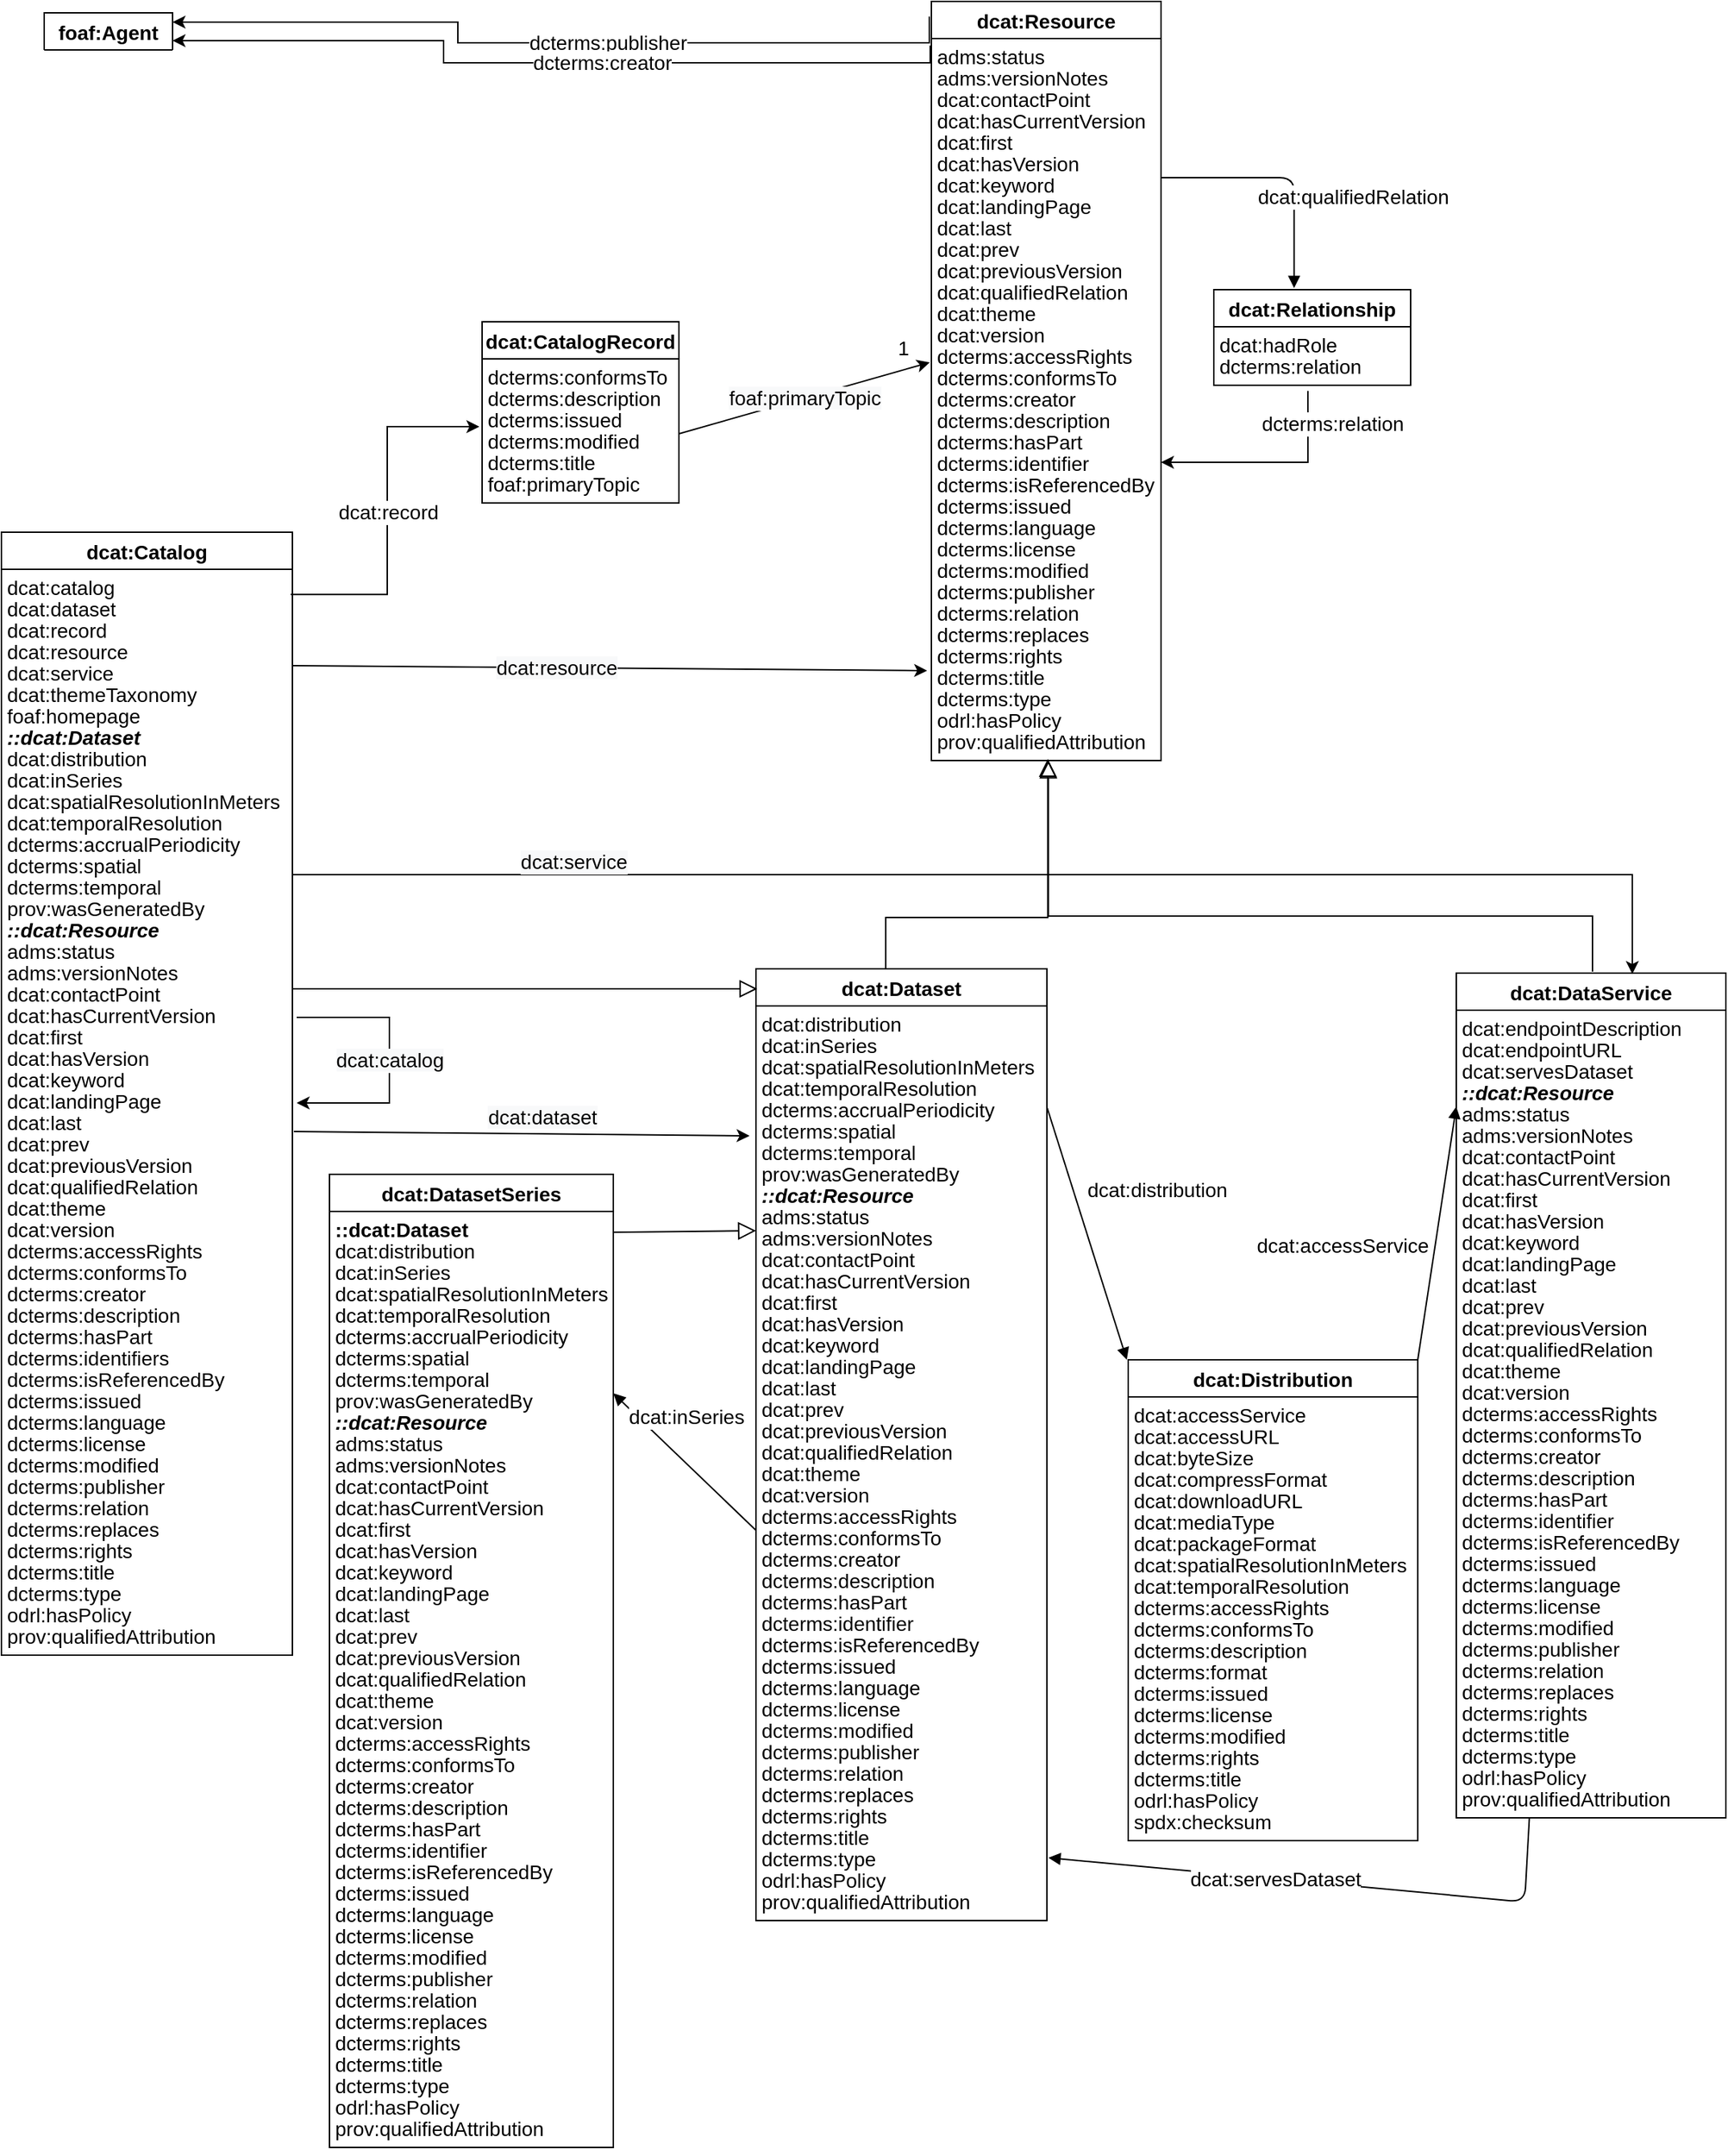 <mxfile version="20.2.3" type="device"><diagram id="C5RBs43oDa-KdzZeNtuy" name="Page-1"><mxGraphModel dx="2173" dy="834" grid="1" gridSize="10" guides="1" tooltips="1" connect="1" arrows="1" fold="1" page="1" pageScale="1" pageWidth="827" pageHeight="1169" math="0" shadow="0"><root><mxCell id="WIyWlLk6GJQsqaUBKTNV-0"/><mxCell id="WIyWlLk6GJQsqaUBKTNV-1" parent="WIyWlLk6GJQsqaUBKTNV-0"/><mxCell id="vmGSmUaiu8djbb4Gmsd6-0" value="foaf:Agent" style="swimlane;fontStyle=1;childLayout=stackLayout;horizontal=1;startSize=26;horizontalStack=0;resizeParent=1;resizeParentMax=0;resizeLast=0;collapsible=1;marginBottom=0;fontSize=14;spacing=0;" parent="WIyWlLk6GJQsqaUBKTNV-1" vertex="1" collapsed="1"><mxGeometry x="-720" y="16" width="90" height="26" as="geometry"><mxRectangle x="-580" y="16" width="140" height="52" as="alternateBounds"/></mxGeometry></mxCell><mxCell id="vmGSmUaiu8djbb4Gmsd6-6" value="dcat:Catalog" style="swimlane;fontStyle=1;childLayout=stackLayout;horizontal=1;startSize=26;horizontalStack=0;resizeParent=1;resizeParentMax=0;resizeLast=0;collapsible=1;marginBottom=0;spacing=0;fontSize=14;" parent="WIyWlLk6GJQsqaUBKTNV-1" vertex="1"><mxGeometry x="-750" y="380" width="204" height="787" as="geometry"/></mxCell><mxCell id="vmGSmUaiu8djbb4Gmsd6-7" value="dcat:catalog" style="text;strokeColor=none;fillColor=none;align=left;verticalAlign=top;spacingLeft=4;spacingRight=4;overflow=hidden;rotatable=0;points=[[0,0.5],[1,0.5]];portConstraint=eastwest;spacing=0;fontSize=14;" parent="vmGSmUaiu8djbb4Gmsd6-6" vertex="1"><mxGeometry y="26" width="204" height="15" as="geometry"/></mxCell><mxCell id="vmGSmUaiu8djbb4Gmsd6-8" value="dcat:dataset" style="text;strokeColor=none;fillColor=none;align=left;verticalAlign=top;spacingLeft=4;spacingRight=4;overflow=hidden;rotatable=0;points=[[0,0.5],[1,0.5]];portConstraint=eastwest;spacing=0;fontSize=14;" parent="vmGSmUaiu8djbb4Gmsd6-6" vertex="1"><mxGeometry y="41" width="204" height="15" as="geometry"/></mxCell><mxCell id="vmGSmUaiu8djbb4Gmsd6-9" value="dcat:record" style="text;strokeColor=none;fillColor=none;align=left;verticalAlign=top;spacingLeft=4;spacingRight=4;overflow=hidden;rotatable=0;points=[[0,0.5],[1,0.5]];portConstraint=eastwest;spacing=0;fontSize=14;" parent="vmGSmUaiu8djbb4Gmsd6-6" vertex="1"><mxGeometry y="56" width="204" height="15" as="geometry"/></mxCell><mxCell id="vmGSmUaiu8djbb4Gmsd6-12" value="dcat:resource" style="text;strokeColor=none;fillColor=none;align=left;verticalAlign=top;spacingLeft=4;spacingRight=4;overflow=hidden;rotatable=0;points=[[0,0.5],[1,0.5]];portConstraint=eastwest;spacing=0;fontSize=14;" parent="vmGSmUaiu8djbb4Gmsd6-6" vertex="1"><mxGeometry y="71" width="204" height="15" as="geometry"/></mxCell><mxCell id="vmGSmUaiu8djbb4Gmsd6-10" value="dcat:service" style="text;strokeColor=none;fillColor=none;align=left;verticalAlign=top;spacingLeft=4;spacingRight=4;overflow=hidden;rotatable=0;points=[[0,0.5],[1,0.5]];portConstraint=eastwest;spacing=0;fontSize=14;" parent="vmGSmUaiu8djbb4Gmsd6-6" vertex="1"><mxGeometry y="86" width="204" height="15" as="geometry"/></mxCell><mxCell id="vmGSmUaiu8djbb4Gmsd6-11" value="dcat:themeTaxonomy" style="text;strokeColor=none;fillColor=none;align=left;verticalAlign=top;spacingLeft=4;spacingRight=4;overflow=hidden;rotatable=0;points=[[0,0.5],[1,0.5]];portConstraint=eastwest;spacing=0;fontSize=14;" parent="vmGSmUaiu8djbb4Gmsd6-6" vertex="1"><mxGeometry y="101" width="204" height="15" as="geometry"/></mxCell><mxCell id="vmGSmUaiu8djbb4Gmsd6-13" value="foaf:homepage" style="text;strokeColor=none;fillColor=none;align=left;verticalAlign=top;spacingLeft=4;spacingRight=4;overflow=hidden;rotatable=0;points=[[0,0.5],[1,0.5]];portConstraint=eastwest;spacing=0;fontSize=14;" parent="vmGSmUaiu8djbb4Gmsd6-6" vertex="1"><mxGeometry y="116" width="204" height="15" as="geometry"/></mxCell><mxCell id="vmGSmUaiu8djbb4Gmsd6-14" value="::dcat:Dataset" style="text;strokeColor=none;fillColor=none;align=left;verticalAlign=top;spacingLeft=4;spacingRight=4;overflow=hidden;rotatable=0;points=[[0,0.5],[1,0.5]];portConstraint=eastwest;fontStyle=3;spacing=0;fontSize=14;" parent="vmGSmUaiu8djbb4Gmsd6-6" vertex="1"><mxGeometry y="131" width="204" height="15" as="geometry"/></mxCell><mxCell id="vmGSmUaiu8djbb4Gmsd6-15" value="dcat:distribution" style="text;strokeColor=none;fillColor=none;align=left;verticalAlign=top;spacingLeft=4;spacingRight=4;overflow=hidden;rotatable=0;points=[[0,0.5],[1,0.5]];portConstraint=eastwest;fontStyle=0;spacing=0;fontSize=14;" parent="vmGSmUaiu8djbb4Gmsd6-6" vertex="1"><mxGeometry y="146" width="204" height="15" as="geometry"/></mxCell><mxCell id="WtcSwrlRSmDx4HRtXOxf-110" value="dcat:inSeries" style="text;strokeColor=none;fillColor=none;align=left;verticalAlign=top;spacingLeft=4;spacingRight=4;overflow=hidden;rotatable=0;points=[[0,0.5],[1,0.5]];portConstraint=eastwest;fontStyle=0;spacing=0;fontSize=14;" parent="vmGSmUaiu8djbb4Gmsd6-6" vertex="1"><mxGeometry y="161" width="204" height="15" as="geometry"/></mxCell><mxCell id="vmGSmUaiu8djbb4Gmsd6-16" value="dcat:spatialResolutionInMeters" style="text;strokeColor=none;fillColor=none;align=left;verticalAlign=top;spacingLeft=4;spacingRight=4;overflow=hidden;rotatable=0;points=[[0,0.5],[1,0.5]];portConstraint=eastwest;fontStyle=0;spacing=0;fontSize=14;" parent="vmGSmUaiu8djbb4Gmsd6-6" vertex="1"><mxGeometry y="176" width="204" height="15" as="geometry"/></mxCell><mxCell id="vmGSmUaiu8djbb4Gmsd6-18" value="dcat:temporalResolution" style="text;strokeColor=none;fillColor=none;align=left;verticalAlign=top;spacingLeft=4;spacingRight=4;overflow=hidden;rotatable=0;points=[[0,0.5],[1,0.5]];portConstraint=eastwest;fontStyle=0;spacing=0;fontSize=14;" parent="vmGSmUaiu8djbb4Gmsd6-6" vertex="1"><mxGeometry y="191" width="204" height="15" as="geometry"/></mxCell><mxCell id="vmGSmUaiu8djbb4Gmsd6-19" value="dcterms:accrualPeriodicity" style="text;strokeColor=none;fillColor=none;align=left;verticalAlign=top;spacingLeft=4;spacingRight=4;overflow=hidden;rotatable=0;points=[[0,0.5],[1,0.5]];portConstraint=eastwest;fontStyle=0;spacing=0;fontSize=14;" parent="vmGSmUaiu8djbb4Gmsd6-6" vertex="1"><mxGeometry y="206" width="204" height="15" as="geometry"/></mxCell><mxCell id="vmGSmUaiu8djbb4Gmsd6-20" value="dcterms:spatial" style="text;strokeColor=none;fillColor=none;align=left;verticalAlign=top;spacingLeft=4;spacingRight=4;overflow=hidden;rotatable=0;points=[[0,0.5],[1,0.5]];portConstraint=eastwest;fontStyle=0;spacing=0;fontSize=14;" parent="vmGSmUaiu8djbb4Gmsd6-6" vertex="1"><mxGeometry y="221" width="204" height="15" as="geometry"/></mxCell><mxCell id="vmGSmUaiu8djbb4Gmsd6-21" value="dcterms:temporal" style="text;strokeColor=none;fillColor=none;align=left;verticalAlign=top;spacingLeft=4;spacingRight=4;overflow=hidden;rotatable=0;points=[[0,0.5],[1,0.5]];portConstraint=eastwest;fontStyle=0;spacing=0;fontSize=14;" parent="vmGSmUaiu8djbb4Gmsd6-6" vertex="1"><mxGeometry y="236" width="204" height="15" as="geometry"/></mxCell><mxCell id="vmGSmUaiu8djbb4Gmsd6-22" value="prov:wasGeneratedBy" style="text;strokeColor=none;fillColor=none;align=left;verticalAlign=top;spacingLeft=4;spacingRight=4;overflow=hidden;rotatable=0;points=[[0,0.5],[1,0.5]];portConstraint=eastwest;fontStyle=0;spacing=0;fontSize=14;" parent="vmGSmUaiu8djbb4Gmsd6-6" vertex="1"><mxGeometry y="251" width="204" height="15" as="geometry"/></mxCell><mxCell id="vmGSmUaiu8djbb4Gmsd6-23" value="::dcat:Resource" style="text;strokeColor=none;fillColor=none;align=left;verticalAlign=top;spacingLeft=4;spacingRight=4;overflow=hidden;rotatable=0;points=[[0,0.5],[1,0.5]];portConstraint=eastwest;fontStyle=3;spacing=0;fontSize=14;" parent="vmGSmUaiu8djbb4Gmsd6-6" vertex="1"><mxGeometry y="266" width="204" height="15" as="geometry"/></mxCell><mxCell id="vmGSmUaiu8djbb4Gmsd6-24" value="adms:status" style="text;strokeColor=none;fillColor=none;align=left;verticalAlign=top;spacingLeft=4;spacingRight=4;overflow=hidden;rotatable=0;points=[[0,0.5],[1,0.5]];portConstraint=eastwest;fontStyle=0;spacing=0;fontSize=14;" parent="vmGSmUaiu8djbb4Gmsd6-6" vertex="1"><mxGeometry y="281" width="204" height="15" as="geometry"/></mxCell><mxCell id="WtcSwrlRSmDx4HRtXOxf-92" value="adms:versionNotes" style="text;strokeColor=none;fillColor=none;align=left;verticalAlign=top;spacingLeft=4;spacingRight=4;overflow=hidden;rotatable=0;points=[[0,0.5],[1,0.5]];portConstraint=eastwest;fontStyle=0;spacing=0;fontSize=14;" parent="vmGSmUaiu8djbb4Gmsd6-6" vertex="1"><mxGeometry y="296" width="204" height="15" as="geometry"/></mxCell><mxCell id="WtcSwrlRSmDx4HRtXOxf-91" value="dcat:contactPoint" style="text;strokeColor=none;fillColor=none;align=left;verticalAlign=top;spacingLeft=4;spacingRight=4;overflow=hidden;rotatable=0;points=[[0,0.5],[1,0.5]];portConstraint=eastwest;fontStyle=0;spacing=0;fontSize=14;" parent="vmGSmUaiu8djbb4Gmsd6-6" vertex="1"><mxGeometry y="311" width="204" height="15" as="geometry"/></mxCell><mxCell id="WtcSwrlRSmDx4HRtXOxf-94" value="dcat:hasCurrentVersion" style="text;strokeColor=none;fillColor=none;align=left;verticalAlign=top;spacingLeft=4;spacingRight=4;overflow=hidden;rotatable=0;points=[[0,0.5],[1,0.5]];portConstraint=eastwest;fontStyle=0;spacing=0;fontSize=14;" parent="vmGSmUaiu8djbb4Gmsd6-6" vertex="1"><mxGeometry y="326" width="204" height="15" as="geometry"/></mxCell><mxCell id="WtcSwrlRSmDx4HRtXOxf-95" value="dcat:first" style="text;strokeColor=none;fillColor=none;align=left;verticalAlign=top;spacingLeft=4;spacingRight=4;overflow=hidden;rotatable=0;points=[[0,0.5],[1,0.5]];portConstraint=eastwest;fontStyle=0;spacing=0;fontSize=14;" parent="vmGSmUaiu8djbb4Gmsd6-6" vertex="1"><mxGeometry y="341" width="204" height="15" as="geometry"/></mxCell><mxCell id="WtcSwrlRSmDx4HRtXOxf-96" value="dcat:hasVersion" style="text;strokeColor=none;fillColor=none;align=left;verticalAlign=top;spacingLeft=4;spacingRight=4;overflow=hidden;rotatable=0;points=[[0,0.5],[1,0.5]];portConstraint=eastwest;fontStyle=0;spacing=0;fontSize=14;" parent="vmGSmUaiu8djbb4Gmsd6-6" vertex="1"><mxGeometry y="356" width="204" height="15" as="geometry"/></mxCell><mxCell id="vmGSmUaiu8djbb4Gmsd6-25" value="dcat:keyword" style="text;strokeColor=none;fillColor=none;align=left;verticalAlign=top;spacingLeft=4;spacingRight=4;overflow=hidden;rotatable=0;points=[[0,0.5],[1,0.5]];portConstraint=eastwest;fontStyle=0;spacing=0;fontSize=14;" parent="vmGSmUaiu8djbb4Gmsd6-6" vertex="1"><mxGeometry y="371" width="204" height="15" as="geometry"/></mxCell><mxCell id="vmGSmUaiu8djbb4Gmsd6-26" value="dcat:landingPage" style="text;strokeColor=none;fillColor=none;align=left;verticalAlign=top;spacingLeft=4;spacingRight=4;overflow=hidden;rotatable=0;points=[[0,0.5],[1,0.5]];portConstraint=eastwest;fontStyle=0;spacing=0;fontSize=14;" parent="vmGSmUaiu8djbb4Gmsd6-6" vertex="1"><mxGeometry y="386" width="204" height="15" as="geometry"/></mxCell><mxCell id="vmGSmUaiu8djbb4Gmsd6-27" value="dcat:last" style="text;strokeColor=none;fillColor=none;align=left;verticalAlign=top;spacingLeft=4;spacingRight=4;overflow=hidden;rotatable=0;points=[[0,0.5],[1,0.5]];portConstraint=eastwest;fontStyle=0;spacing=0;fontSize=14;" parent="vmGSmUaiu8djbb4Gmsd6-6" vertex="1"><mxGeometry y="401" width="204" height="15" as="geometry"/></mxCell><mxCell id="WtcSwrlRSmDx4HRtXOxf-99" value="dcat:prev" style="text;strokeColor=none;fillColor=none;align=left;verticalAlign=top;spacingLeft=4;spacingRight=4;overflow=hidden;rotatable=0;points=[[0,0.5],[1,0.5]];portConstraint=eastwest;fontStyle=0;spacing=0;fontSize=14;" parent="vmGSmUaiu8djbb4Gmsd6-6" vertex="1"><mxGeometry y="416" width="204" height="15" as="geometry"/></mxCell><mxCell id="WtcSwrlRSmDx4HRtXOxf-101" value="dcat:previousVersion" style="text;strokeColor=none;fillColor=none;align=left;verticalAlign=top;spacingLeft=4;spacingRight=4;overflow=hidden;rotatable=0;points=[[0,0.5],[1,0.5]];portConstraint=eastwest;fontStyle=0;spacing=0;fontSize=14;" parent="vmGSmUaiu8djbb4Gmsd6-6" vertex="1"><mxGeometry y="431" width="204" height="15" as="geometry"/></mxCell><mxCell id="WtcSwrlRSmDx4HRtXOxf-98" value="dcat:qualifiedRelation" style="text;strokeColor=none;fillColor=none;align=left;verticalAlign=top;spacingLeft=4;spacingRight=4;overflow=hidden;rotatable=0;points=[[0,0.5],[1,0.5]];portConstraint=eastwest;fontStyle=0;spacing=0;fontSize=14;" parent="vmGSmUaiu8djbb4Gmsd6-6" vertex="1"><mxGeometry y="446" width="204" height="15" as="geometry"/></mxCell><mxCell id="vmGSmUaiu8djbb4Gmsd6-28" value="dcat:theme" style="text;strokeColor=none;fillColor=none;align=left;verticalAlign=top;spacingLeft=4;spacingRight=4;overflow=hidden;rotatable=0;points=[[0,0.5],[1,0.5]];portConstraint=eastwest;fontStyle=0;spacing=0;fontSize=14;" parent="vmGSmUaiu8djbb4Gmsd6-6" vertex="1"><mxGeometry y="461" width="204" height="15" as="geometry"/></mxCell><mxCell id="WtcSwrlRSmDx4HRtXOxf-105" value="dcat:version" style="text;strokeColor=none;fillColor=none;align=left;verticalAlign=top;spacingLeft=4;spacingRight=4;overflow=hidden;rotatable=0;points=[[0,0.5],[1,0.5]];portConstraint=eastwest;fontStyle=0;spacing=0;fontSize=14;" parent="vmGSmUaiu8djbb4Gmsd6-6" vertex="1"><mxGeometry y="476" width="204" height="15" as="geometry"/></mxCell><mxCell id="vmGSmUaiu8djbb4Gmsd6-29" value="dcterms:accessRights" style="text;strokeColor=none;fillColor=none;align=left;verticalAlign=top;spacingLeft=4;spacingRight=4;overflow=hidden;rotatable=0;points=[[0,0.5],[1,0.5]];portConstraint=eastwest;fontStyle=0;spacing=0;fontSize=14;" parent="vmGSmUaiu8djbb4Gmsd6-6" vertex="1"><mxGeometry y="491" width="204" height="15" as="geometry"/></mxCell><mxCell id="vmGSmUaiu8djbb4Gmsd6-30" value="dcterms:conformsTo" style="text;strokeColor=none;fillColor=none;align=left;verticalAlign=top;spacingLeft=4;spacingRight=4;overflow=hidden;rotatable=0;points=[[0,0.5],[1,0.5]];portConstraint=eastwest;fontStyle=0;spacing=0;fontSize=14;" parent="vmGSmUaiu8djbb4Gmsd6-6" vertex="1"><mxGeometry y="506" width="204" height="15" as="geometry"/></mxCell><mxCell id="vmGSmUaiu8djbb4Gmsd6-31" value="dcterms:creator" style="text;strokeColor=none;fillColor=none;align=left;verticalAlign=top;spacingLeft=4;spacingRight=4;overflow=hidden;rotatable=0;points=[[0,0.5],[1,0.5]];portConstraint=eastwest;fontStyle=0;spacing=0;fontSize=14;" parent="vmGSmUaiu8djbb4Gmsd6-6" vertex="1"><mxGeometry y="521" width="204" height="15" as="geometry"/></mxCell><mxCell id="vmGSmUaiu8djbb4Gmsd6-32" value="dcterms:description" style="text;strokeColor=none;fillColor=none;align=left;verticalAlign=top;spacingLeft=4;spacingRight=4;overflow=hidden;rotatable=0;points=[[0,0.5],[1,0.5]];portConstraint=eastwest;fontStyle=0;spacing=0;fontSize=14;" parent="vmGSmUaiu8djbb4Gmsd6-6" vertex="1"><mxGeometry y="536" width="204" height="15" as="geometry"/></mxCell><mxCell id="Z91O0_p0OZi303Olt7Vt-1" value="dcterms:hasPart" style="text;strokeColor=none;fillColor=none;align=left;verticalAlign=top;spacingLeft=4;spacingRight=4;overflow=hidden;rotatable=0;points=[[0,0.5],[1,0.5]];portConstraint=eastwest;fontStyle=0;spacing=0;fontSize=14;" parent="vmGSmUaiu8djbb4Gmsd6-6" vertex="1"><mxGeometry y="551" width="204" height="15" as="geometry"/></mxCell><mxCell id="vmGSmUaiu8djbb4Gmsd6-33" value="dcterms:identifiers" style="text;strokeColor=none;fillColor=none;align=left;verticalAlign=top;spacingLeft=4;spacingRight=4;overflow=hidden;rotatable=0;points=[[0,0.5],[1,0.5]];portConstraint=eastwest;fontStyle=0;spacing=0;fontSize=14;" parent="vmGSmUaiu8djbb4Gmsd6-6" vertex="1"><mxGeometry y="566" width="204" height="15" as="geometry"/></mxCell><mxCell id="vmGSmUaiu8djbb4Gmsd6-34" value="dcterms:isReferencedBy" style="text;strokeColor=none;fillColor=none;align=left;verticalAlign=top;spacingLeft=4;spacingRight=4;overflow=hidden;rotatable=0;points=[[0,0.5],[1,0.5]];portConstraint=eastwest;fontStyle=0;spacing=0;fontSize=14;" parent="vmGSmUaiu8djbb4Gmsd6-6" vertex="1"><mxGeometry y="581" width="204" height="15" as="geometry"/></mxCell><mxCell id="vmGSmUaiu8djbb4Gmsd6-35" value="dcterms:issued" style="text;strokeColor=none;fillColor=none;align=left;verticalAlign=top;spacingLeft=4;spacingRight=4;overflow=hidden;rotatable=0;points=[[0,0.5],[1,0.5]];portConstraint=eastwest;fontStyle=0;spacing=0;fontSize=14;" parent="vmGSmUaiu8djbb4Gmsd6-6" vertex="1"><mxGeometry y="596" width="204" height="15" as="geometry"/></mxCell><mxCell id="vmGSmUaiu8djbb4Gmsd6-36" value="dcterms:language" style="text;strokeColor=none;fillColor=none;align=left;verticalAlign=top;spacingLeft=4;spacingRight=4;overflow=hidden;rotatable=0;points=[[0,0.5],[1,0.5]];portConstraint=eastwest;fontStyle=0;spacing=0;fontSize=14;" parent="vmGSmUaiu8djbb4Gmsd6-6" vertex="1"><mxGeometry y="611" width="204" height="15" as="geometry"/></mxCell><mxCell id="vmGSmUaiu8djbb4Gmsd6-37" value="dcterms:license" style="text;strokeColor=none;fillColor=none;align=left;verticalAlign=top;spacingLeft=4;spacingRight=4;overflow=hidden;rotatable=0;points=[[0,0.5],[1,0.5]];portConstraint=eastwest;fontStyle=0;spacing=0;fontSize=14;" parent="vmGSmUaiu8djbb4Gmsd6-6" vertex="1"><mxGeometry y="626" width="204" height="15" as="geometry"/></mxCell><mxCell id="vmGSmUaiu8djbb4Gmsd6-38" value="dcterms:modified" style="text;strokeColor=none;fillColor=none;align=left;verticalAlign=top;spacingLeft=4;spacingRight=4;overflow=hidden;rotatable=0;points=[[0,0.5],[1,0.5]];portConstraint=eastwest;fontStyle=0;spacing=0;fontSize=14;" parent="vmGSmUaiu8djbb4Gmsd6-6" vertex="1"><mxGeometry y="641" width="204" height="15" as="geometry"/></mxCell><mxCell id="vmGSmUaiu8djbb4Gmsd6-40" value="dcterms:publisher" style="text;strokeColor=none;fillColor=none;align=left;verticalAlign=top;spacingLeft=4;spacingRight=4;overflow=hidden;rotatable=0;points=[[0,0.5],[1,0.5]];portConstraint=eastwest;fontStyle=0;spacing=0;fontSize=14;" parent="vmGSmUaiu8djbb4Gmsd6-6" vertex="1"><mxGeometry y="656" width="204" height="15" as="geometry"/></mxCell><mxCell id="vmGSmUaiu8djbb4Gmsd6-41" value="dcterms:relation" style="text;strokeColor=none;fillColor=none;align=left;verticalAlign=top;spacingLeft=4;spacingRight=4;overflow=hidden;rotatable=0;points=[[0,0.5],[1,0.5]];portConstraint=eastwest;fontStyle=0;spacing=0;fontSize=14;" parent="vmGSmUaiu8djbb4Gmsd6-6" vertex="1"><mxGeometry y="671" width="204" height="15" as="geometry"/></mxCell><mxCell id="WtcSwrlRSmDx4HRtXOxf-106" value="dcterms:replaces" style="text;strokeColor=none;fillColor=none;align=left;verticalAlign=top;spacingLeft=4;spacingRight=4;overflow=hidden;rotatable=0;points=[[0,0.5],[1,0.5]];portConstraint=eastwest;fontStyle=0;spacing=0;fontSize=14;" parent="vmGSmUaiu8djbb4Gmsd6-6" vertex="1"><mxGeometry y="686" width="204" height="15" as="geometry"/></mxCell><mxCell id="vmGSmUaiu8djbb4Gmsd6-42" value="dcterms:rights" style="text;strokeColor=none;fillColor=none;align=left;verticalAlign=top;spacingLeft=4;spacingRight=4;overflow=hidden;rotatable=0;points=[[0,0.5],[1,0.5]];portConstraint=eastwest;fontStyle=0;spacing=0;fontSize=14;" parent="vmGSmUaiu8djbb4Gmsd6-6" vertex="1"><mxGeometry y="701" width="204" height="15" as="geometry"/></mxCell><mxCell id="vmGSmUaiu8djbb4Gmsd6-43" value="dcterms:title" style="text;strokeColor=none;fillColor=none;align=left;verticalAlign=top;spacingLeft=4;spacingRight=4;overflow=hidden;rotatable=0;points=[[0,0.5],[1,0.5]];portConstraint=eastwest;fontStyle=0;spacing=0;fontSize=14;" parent="vmGSmUaiu8djbb4Gmsd6-6" vertex="1"><mxGeometry y="716" width="204" height="15" as="geometry"/></mxCell><mxCell id="vmGSmUaiu8djbb4Gmsd6-44" value="dcterms:type" style="text;strokeColor=none;fillColor=none;align=left;verticalAlign=top;spacingLeft=4;spacingRight=4;overflow=hidden;rotatable=0;points=[[0,0.5],[1,0.5]];portConstraint=eastwest;fontStyle=0;spacing=0;fontSize=14;" parent="vmGSmUaiu8djbb4Gmsd6-6" vertex="1"><mxGeometry y="731" width="204" height="15" as="geometry"/></mxCell><mxCell id="vmGSmUaiu8djbb4Gmsd6-45" value="odrl:hasPolicy" style="text;strokeColor=none;fillColor=none;align=left;verticalAlign=top;spacingLeft=4;spacingRight=4;overflow=hidden;rotatable=0;points=[[0,0.5],[1,0.5]];portConstraint=eastwest;fontStyle=0;spacing=0;fontSize=14;" parent="vmGSmUaiu8djbb4Gmsd6-6" vertex="1"><mxGeometry y="746" width="204" height="15" as="geometry"/></mxCell><mxCell id="vmGSmUaiu8djbb4Gmsd6-46" value="prov:qualifiedAttribution" style="text;strokeColor=none;fillColor=none;align=left;verticalAlign=top;spacingLeft=4;spacingRight=4;overflow=hidden;rotatable=0;points=[[0,0.5],[1,0.5]];portConstraint=eastwest;fontStyle=0;spacing=0;fontSize=14;" parent="vmGSmUaiu8djbb4Gmsd6-6" vertex="1"><mxGeometry y="761" width="204" height="26" as="geometry"/></mxCell><mxCell id="vmGSmUaiu8djbb4Gmsd6-259" value="&lt;span style=&quot;font-size: 14px; text-align: left; background-color: rgb(248, 249, 250);&quot;&gt;dcat:catalog&lt;/span&gt;" style="rounded=0;orthogonalLoop=1;jettySize=auto;html=1;fontSize=14;edgeStyle=orthogonalEdgeStyle;spacing=0;" parent="vmGSmUaiu8djbb4Gmsd6-6" edge="1"><mxGeometry relative="1" as="geometry"><mxPoint x="207" y="340" as="sourcePoint"/><mxPoint x="207" y="400" as="targetPoint"/><Array as="points"><mxPoint x="272" y="340"/><mxPoint x="272" y="400"/></Array></mxGeometry></mxCell><mxCell id="vmGSmUaiu8djbb4Gmsd6-53" value="dcat:Resource" style="swimlane;fontStyle=1;childLayout=stackLayout;horizontal=1;startSize=26;horizontalStack=0;resizeParent=1;resizeParentMax=0;resizeLast=0;collapsible=1;marginBottom=0;spacing=0;fontSize=14;" parent="WIyWlLk6GJQsqaUBKTNV-1" vertex="1"><mxGeometry x="-98" y="8" width="161" height="532" as="geometry"/></mxCell><mxCell id="vmGSmUaiu8djbb4Gmsd6-54" value="adms:status" style="text;strokeColor=none;fillColor=none;align=left;verticalAlign=top;spacingLeft=4;spacingRight=4;overflow=hidden;rotatable=0;points=[[0,0.5],[1,0.5]];portConstraint=eastwest;spacing=0;fontSize=14;" parent="vmGSmUaiu8djbb4Gmsd6-53" vertex="1"><mxGeometry y="26" width="161" height="15" as="geometry"/></mxCell><mxCell id="WtcSwrlRSmDx4HRtXOxf-61" value="adms:versionNotes" style="text;strokeColor=none;fillColor=none;align=left;verticalAlign=top;spacingLeft=4;spacingRight=4;overflow=hidden;rotatable=0;points=[[0,0.5],[1,0.5]];portConstraint=eastwest;spacing=0;fontSize=14;" parent="vmGSmUaiu8djbb4Gmsd6-53" vertex="1"><mxGeometry y="41" width="161" height="15" as="geometry"/></mxCell><mxCell id="WtcSwrlRSmDx4HRtXOxf-67" value="dcat:contactPoint" style="text;strokeColor=none;fillColor=none;align=left;verticalAlign=top;spacingLeft=4;spacingRight=4;overflow=hidden;rotatable=0;points=[[0,0.5],[1,0.5]];portConstraint=eastwest;spacing=0;fontSize=14;" parent="vmGSmUaiu8djbb4Gmsd6-53" vertex="1"><mxGeometry y="56" width="161" height="15" as="geometry"/></mxCell><mxCell id="WtcSwrlRSmDx4HRtXOxf-64" value="dcat:hasCurrentVersion" style="text;strokeColor=none;fillColor=none;align=left;verticalAlign=top;spacingLeft=4;spacingRight=4;overflow=hidden;rotatable=0;points=[[0,0.5],[1,0.5]];portConstraint=eastwest;spacing=0;fontSize=14;" parent="vmGSmUaiu8djbb4Gmsd6-53" vertex="1"><mxGeometry y="71" width="161" height="15" as="geometry"/></mxCell><mxCell id="WtcSwrlRSmDx4HRtXOxf-66" value="dcat:first" style="text;strokeColor=none;fillColor=none;align=left;verticalAlign=top;spacingLeft=4;spacingRight=4;overflow=hidden;rotatable=0;points=[[0,0.5],[1,0.5]];portConstraint=eastwest;spacing=0;fontSize=14;" parent="vmGSmUaiu8djbb4Gmsd6-53" vertex="1"><mxGeometry y="86" width="161" height="15" as="geometry"/></mxCell><mxCell id="WtcSwrlRSmDx4HRtXOxf-69" value="dcat:hasVersion" style="text;strokeColor=none;fillColor=none;align=left;verticalAlign=top;spacingLeft=4;spacingRight=4;overflow=hidden;rotatable=0;points=[[0,0.5],[1,0.5]];portConstraint=eastwest;spacing=0;fontSize=14;" parent="vmGSmUaiu8djbb4Gmsd6-53" vertex="1"><mxGeometry y="101" width="161" height="15" as="geometry"/></mxCell><mxCell id="vmGSmUaiu8djbb4Gmsd6-71" value="dcat:keyword" style="text;strokeColor=none;fillColor=none;align=left;verticalAlign=top;spacingLeft=4;spacingRight=4;overflow=hidden;rotatable=0;points=[[0,0.5],[1,0.5]];portConstraint=eastwest;fontStyle=0;spacing=0;fontSize=14;" parent="vmGSmUaiu8djbb4Gmsd6-53" vertex="1"><mxGeometry y="116" width="161" height="15" as="geometry"/></mxCell><mxCell id="WtcSwrlRSmDx4HRtXOxf-70" value="dcat:landingPage" style="text;strokeColor=none;fillColor=none;align=left;verticalAlign=top;spacingLeft=4;spacingRight=4;overflow=hidden;rotatable=0;points=[[0,0.5],[1,0.5]];portConstraint=eastwest;fontStyle=0;spacing=0;fontSize=14;" parent="vmGSmUaiu8djbb4Gmsd6-53" vertex="1"><mxGeometry y="131" width="161" height="15" as="geometry"/></mxCell><mxCell id="WtcSwrlRSmDx4HRtXOxf-68" value="dcat:last" style="text;strokeColor=none;fillColor=none;align=left;verticalAlign=top;spacingLeft=4;spacingRight=4;overflow=hidden;rotatable=0;points=[[0,0.5],[1,0.5]];portConstraint=eastwest;spacing=0;fontSize=14;" parent="vmGSmUaiu8djbb4Gmsd6-53" vertex="1"><mxGeometry y="146" width="161" height="15" as="geometry"/></mxCell><mxCell id="vmGSmUaiu8djbb4Gmsd6-72" value="dcat:prev" style="text;strokeColor=none;fillColor=none;align=left;verticalAlign=top;spacingLeft=4;spacingRight=4;overflow=hidden;rotatable=0;points=[[0,0.5],[1,0.5]];portConstraint=eastwest;fontStyle=0;spacing=0;fontSize=14;" parent="vmGSmUaiu8djbb4Gmsd6-53" vertex="1"><mxGeometry y="161" width="161" height="15" as="geometry"/></mxCell><mxCell id="WtcSwrlRSmDx4HRtXOxf-71" value="dcat:previousVersion" style="text;strokeColor=none;fillColor=none;align=left;verticalAlign=top;spacingLeft=4;spacingRight=4;overflow=hidden;rotatable=0;points=[[0,0.5],[1,0.5]];portConstraint=eastwest;fontStyle=0;spacing=0;fontSize=14;" parent="vmGSmUaiu8djbb4Gmsd6-53" vertex="1"><mxGeometry y="176" width="161" height="15" as="geometry"/></mxCell><mxCell id="vmGSmUaiu8djbb4Gmsd6-73" value="dcat:qualifiedRelation" style="text;strokeColor=none;fillColor=none;align=left;verticalAlign=top;spacingLeft=4;spacingRight=4;overflow=hidden;rotatable=0;points=[[0,0.5],[1,0.5]];portConstraint=eastwest;fontStyle=0;spacing=0;fontSize=14;" parent="vmGSmUaiu8djbb4Gmsd6-53" vertex="1"><mxGeometry y="191" width="161" height="15" as="geometry"/></mxCell><mxCell id="vmGSmUaiu8djbb4Gmsd6-74" value="dcat:theme" style="text;strokeColor=none;fillColor=none;align=left;verticalAlign=top;spacingLeft=4;spacingRight=4;overflow=hidden;rotatable=0;points=[[0,0.5],[1,0.5]];portConstraint=eastwest;fontStyle=0;spacing=0;fontSize=14;" parent="vmGSmUaiu8djbb4Gmsd6-53" vertex="1"><mxGeometry y="206" width="161" height="15" as="geometry"/></mxCell><mxCell id="WtcSwrlRSmDx4HRtXOxf-72" value="dcat:version" style="text;strokeColor=none;fillColor=none;align=left;verticalAlign=top;spacingLeft=4;spacingRight=4;overflow=hidden;rotatable=0;points=[[0,0.5],[1,0.5]];portConstraint=eastwest;spacing=0;fontSize=14;" parent="vmGSmUaiu8djbb4Gmsd6-53" vertex="1"><mxGeometry y="221" width="161" height="15" as="geometry"/></mxCell><mxCell id="vmGSmUaiu8djbb4Gmsd6-75" value="dcterms:accessRights" style="text;strokeColor=none;fillColor=none;align=left;verticalAlign=top;spacingLeft=4;spacingRight=4;overflow=hidden;rotatable=0;points=[[0,0.5],[1,0.5]];portConstraint=eastwest;fontStyle=0;spacing=0;fontSize=14;" parent="vmGSmUaiu8djbb4Gmsd6-53" vertex="1"><mxGeometry y="236" width="161" height="15" as="geometry"/></mxCell><mxCell id="vmGSmUaiu8djbb4Gmsd6-76" value="dcterms:conformsTo" style="text;strokeColor=none;fillColor=none;align=left;verticalAlign=top;spacingLeft=4;spacingRight=4;overflow=hidden;rotatable=0;points=[[0,0.5],[1,0.5]];portConstraint=eastwest;fontStyle=0;spacing=0;fontSize=14;" parent="vmGSmUaiu8djbb4Gmsd6-53" vertex="1"><mxGeometry y="251" width="161" height="15" as="geometry"/></mxCell><mxCell id="vmGSmUaiu8djbb4Gmsd6-77" value="dcterms:creator" style="text;strokeColor=none;fillColor=none;align=left;verticalAlign=top;spacingLeft=4;spacingRight=4;overflow=hidden;rotatable=0;points=[[0,0.5],[1,0.5]];portConstraint=eastwest;fontStyle=0;spacing=0;fontSize=14;" parent="vmGSmUaiu8djbb4Gmsd6-53" vertex="1"><mxGeometry y="266" width="161" height="15" as="geometry"/></mxCell><mxCell id="vmGSmUaiu8djbb4Gmsd6-78" value="dcterms:description" style="text;strokeColor=none;fillColor=none;align=left;verticalAlign=top;spacingLeft=4;spacingRight=4;overflow=hidden;rotatable=0;points=[[0,0.5],[1,0.5]];portConstraint=eastwest;fontStyle=0;spacing=0;fontSize=14;" parent="vmGSmUaiu8djbb4Gmsd6-53" vertex="1"><mxGeometry y="281" width="161" height="15" as="geometry"/></mxCell><mxCell id="yW0mylwZ8v9NM_ylRUd2-1" value="dcterms:hasPart" style="text;strokeColor=none;fillColor=none;align=left;verticalAlign=top;spacingLeft=4;spacingRight=4;overflow=hidden;rotatable=0;points=[[0,0.5],[1,0.5]];portConstraint=eastwest;fontStyle=0;spacing=0;fontSize=14;" parent="vmGSmUaiu8djbb4Gmsd6-53" vertex="1"><mxGeometry y="296" width="161" height="15" as="geometry"/></mxCell><mxCell id="vmGSmUaiu8djbb4Gmsd6-79" value="dcterms:identifier" style="text;strokeColor=none;fillColor=none;align=left;verticalAlign=top;spacingLeft=4;spacingRight=4;overflow=hidden;rotatable=0;points=[[0,0.5],[1,0.5]];portConstraint=eastwest;fontStyle=0;spacing=0;fontSize=14;" parent="vmGSmUaiu8djbb4Gmsd6-53" vertex="1"><mxGeometry y="311" width="161" height="15" as="geometry"/></mxCell><mxCell id="vmGSmUaiu8djbb4Gmsd6-80" value="dcterms:isReferencedBy" style="text;strokeColor=none;fillColor=none;align=left;verticalAlign=top;spacingLeft=4;spacingRight=4;overflow=hidden;rotatable=0;points=[[0,0.5],[1,0.5]];portConstraint=eastwest;fontStyle=0;spacing=0;fontSize=14;" parent="vmGSmUaiu8djbb4Gmsd6-53" vertex="1"><mxGeometry y="326" width="161" height="15" as="geometry"/></mxCell><mxCell id="vmGSmUaiu8djbb4Gmsd6-81" value="dcterms:issued" style="text;strokeColor=none;fillColor=none;align=left;verticalAlign=top;spacingLeft=4;spacingRight=4;overflow=hidden;rotatable=0;points=[[0,0.5],[1,0.5]];portConstraint=eastwest;fontStyle=0;spacing=0;fontSize=14;" parent="vmGSmUaiu8djbb4Gmsd6-53" vertex="1"><mxGeometry y="341" width="161" height="15" as="geometry"/></mxCell><mxCell id="vmGSmUaiu8djbb4Gmsd6-82" value="dcterms:language" style="text;strokeColor=none;fillColor=none;align=left;verticalAlign=top;spacingLeft=4;spacingRight=4;overflow=hidden;rotatable=0;points=[[0,0.5],[1,0.5]];portConstraint=eastwest;fontStyle=0;spacing=0;fontSize=14;" parent="vmGSmUaiu8djbb4Gmsd6-53" vertex="1"><mxGeometry y="356" width="161" height="15" as="geometry"/></mxCell><mxCell id="vmGSmUaiu8djbb4Gmsd6-83" value="dcterms:license" style="text;strokeColor=none;fillColor=none;align=left;verticalAlign=top;spacingLeft=4;spacingRight=4;overflow=hidden;rotatable=0;points=[[0,0.5],[1,0.5]];portConstraint=eastwest;fontStyle=0;spacing=0;fontSize=14;" parent="vmGSmUaiu8djbb4Gmsd6-53" vertex="1"><mxGeometry y="371" width="161" height="15" as="geometry"/></mxCell><mxCell id="vmGSmUaiu8djbb4Gmsd6-84" value="dcterms:modified" style="text;strokeColor=none;fillColor=none;align=left;verticalAlign=top;spacingLeft=4;spacingRight=4;overflow=hidden;rotatable=0;points=[[0,0.5],[1,0.5]];portConstraint=eastwest;fontStyle=0;spacing=0;fontSize=14;" parent="vmGSmUaiu8djbb4Gmsd6-53" vertex="1"><mxGeometry y="386" width="161" height="15" as="geometry"/></mxCell><mxCell id="vmGSmUaiu8djbb4Gmsd6-85" value="dcterms:publisher" style="text;strokeColor=none;fillColor=none;align=left;verticalAlign=top;spacingLeft=4;spacingRight=4;overflow=hidden;rotatable=0;points=[[0,0.5],[1,0.5]];portConstraint=eastwest;fontStyle=0;spacing=0;fontSize=14;" parent="vmGSmUaiu8djbb4Gmsd6-53" vertex="1"><mxGeometry y="401" width="161" height="15" as="geometry"/></mxCell><mxCell id="vmGSmUaiu8djbb4Gmsd6-86" value="dcterms:relation" style="text;strokeColor=none;fillColor=none;align=left;verticalAlign=top;spacingLeft=4;spacingRight=4;overflow=hidden;rotatable=0;points=[[0,0.5],[1,0.5]];portConstraint=eastwest;fontStyle=0;spacing=0;fontSize=14;" parent="vmGSmUaiu8djbb4Gmsd6-53" vertex="1"><mxGeometry y="416" width="161" height="15" as="geometry"/></mxCell><mxCell id="WtcSwrlRSmDx4HRtXOxf-108" value="dcterms:replaces" style="text;strokeColor=none;fillColor=none;align=left;verticalAlign=top;spacingLeft=4;spacingRight=4;overflow=hidden;rotatable=0;points=[[0,0.5],[1,0.5]];portConstraint=eastwest;fontStyle=0;spacing=0;fontSize=14;" parent="vmGSmUaiu8djbb4Gmsd6-53" vertex="1"><mxGeometry y="431" width="161" height="15" as="geometry"/></mxCell><mxCell id="vmGSmUaiu8djbb4Gmsd6-87" value="dcterms:rights" style="text;strokeColor=none;fillColor=none;align=left;verticalAlign=top;spacingLeft=4;spacingRight=4;overflow=hidden;rotatable=0;points=[[0,0.5],[1,0.5]];portConstraint=eastwest;fontStyle=0;spacing=0;fontSize=14;" parent="vmGSmUaiu8djbb4Gmsd6-53" vertex="1"><mxGeometry y="446" width="161" height="15" as="geometry"/></mxCell><mxCell id="vmGSmUaiu8djbb4Gmsd6-88" value="dcterms:title" style="text;strokeColor=none;fillColor=none;align=left;verticalAlign=top;spacingLeft=4;spacingRight=4;overflow=hidden;rotatable=0;points=[[0,0.5],[1,0.5]];portConstraint=eastwest;fontStyle=0;spacing=0;fontSize=14;" parent="vmGSmUaiu8djbb4Gmsd6-53" vertex="1"><mxGeometry y="461" width="161" height="15" as="geometry"/></mxCell><mxCell id="vmGSmUaiu8djbb4Gmsd6-89" value="dcterms:type" style="text;strokeColor=none;fillColor=none;align=left;verticalAlign=top;spacingLeft=4;spacingRight=4;overflow=hidden;rotatable=0;points=[[0,0.5],[1,0.5]];portConstraint=eastwest;fontStyle=0;spacing=0;fontSize=14;" parent="vmGSmUaiu8djbb4Gmsd6-53" vertex="1"><mxGeometry y="476" width="161" height="15" as="geometry"/></mxCell><mxCell id="vmGSmUaiu8djbb4Gmsd6-90" value="odrl:hasPolicy" style="text;strokeColor=none;fillColor=none;align=left;verticalAlign=top;spacingLeft=4;spacingRight=4;overflow=hidden;rotatable=0;points=[[0,0.5],[1,0.5]];portConstraint=eastwest;fontStyle=0;spacing=0;fontSize=14;" parent="vmGSmUaiu8djbb4Gmsd6-53" vertex="1"><mxGeometry y="491" width="161" height="15" as="geometry"/></mxCell><mxCell id="vmGSmUaiu8djbb4Gmsd6-91" value="prov:qualifiedAttribution" style="text;strokeColor=none;fillColor=none;align=left;verticalAlign=top;spacingLeft=4;spacingRight=4;overflow=hidden;rotatable=0;points=[[0,0.5],[1,0.5]];portConstraint=eastwest;fontStyle=0;spacing=0;fontSize=14;" parent="vmGSmUaiu8djbb4Gmsd6-53" vertex="1"><mxGeometry y="506" width="161" height="26" as="geometry"/></mxCell><mxCell id="vmGSmUaiu8djbb4Gmsd6-96" value="dcat:CatalogRecord" style="swimlane;fontStyle=1;childLayout=stackLayout;horizontal=1;startSize=26;horizontalStack=0;resizeParent=1;resizeParentMax=0;resizeLast=0;collapsible=1;marginBottom=0;spacing=0;fontSize=14;" parent="WIyWlLk6GJQsqaUBKTNV-1" vertex="1"><mxGeometry x="-413" y="232.5" width="138" height="127" as="geometry"/></mxCell><mxCell id="vmGSmUaiu8djbb4Gmsd6-103" value="dcterms:conformsTo" style="text;strokeColor=none;fillColor=none;align=left;verticalAlign=top;spacingLeft=4;spacingRight=4;overflow=hidden;rotatable=0;points=[[0,0.5],[1,0.5]];portConstraint=eastwest;fontStyle=0;spacing=0;fontSize=14;" parent="vmGSmUaiu8djbb4Gmsd6-96" vertex="1"><mxGeometry y="26" width="138" height="15" as="geometry"/></mxCell><mxCell id="vmGSmUaiu8djbb4Gmsd6-105" value="dcterms:description" style="text;strokeColor=none;fillColor=none;align=left;verticalAlign=top;spacingLeft=4;spacingRight=4;overflow=hidden;rotatable=0;points=[[0,0.5],[1,0.5]];portConstraint=eastwest;fontStyle=0;spacing=0;fontSize=14;" parent="vmGSmUaiu8djbb4Gmsd6-96" vertex="1"><mxGeometry y="41" width="138" height="15" as="geometry"/></mxCell><mxCell id="vmGSmUaiu8djbb4Gmsd6-112" value="dcterms:issued" style="text;strokeColor=none;fillColor=none;align=left;verticalAlign=top;spacingLeft=4;spacingRight=4;overflow=hidden;rotatable=0;points=[[0,0.5],[1,0.5]];portConstraint=eastwest;fontStyle=0;spacing=0;fontSize=14;" parent="vmGSmUaiu8djbb4Gmsd6-96" vertex="1"><mxGeometry y="56" width="138" height="15" as="geometry"/></mxCell><mxCell id="vmGSmUaiu8djbb4Gmsd6-111" value="dcterms:modified" style="text;strokeColor=none;fillColor=none;align=left;verticalAlign=top;spacingLeft=4;spacingRight=4;overflow=hidden;rotatable=0;points=[[0,0.5],[1,0.5]];portConstraint=eastwest;fontStyle=0;spacing=0;fontSize=14;" parent="vmGSmUaiu8djbb4Gmsd6-96" vertex="1"><mxGeometry y="71" width="138" height="15" as="geometry"/></mxCell><mxCell id="vmGSmUaiu8djbb4Gmsd6-115" value="dcterms:title" style="text;strokeColor=none;fillColor=none;align=left;verticalAlign=top;spacingLeft=4;spacingRight=4;overflow=hidden;rotatable=0;points=[[0,0.5],[1,0.5]];portConstraint=eastwest;fontStyle=0;spacing=0;fontSize=14;" parent="vmGSmUaiu8djbb4Gmsd6-96" vertex="1"><mxGeometry y="86" width="138" height="15" as="geometry"/></mxCell><mxCell id="vmGSmUaiu8djbb4Gmsd6-118" value="foaf:primaryTopic" style="text;strokeColor=none;fillColor=none;align=left;verticalAlign=top;spacingLeft=4;spacingRight=4;overflow=hidden;rotatable=0;points=[[0,0.5],[1,0.5]];portConstraint=eastwest;fontStyle=0;spacing=0;fontSize=14;" parent="vmGSmUaiu8djbb4Gmsd6-96" vertex="1"><mxGeometry y="101" width="138" height="26" as="geometry"/></mxCell><mxCell id="vmGSmUaiu8djbb4Gmsd6-119" value="dcat:record" style="edgeStyle=orthogonalEdgeStyle;rounded=0;orthogonalLoop=1;jettySize=auto;html=1;exitX=0.994;exitY=0.171;exitDx=0;exitDy=0;fontSize=14;entryX=-0.014;entryY=1.167;entryDx=0;entryDy=0;spacing=0;exitPerimeter=0;entryPerimeter=0;" parent="WIyWlLk6GJQsqaUBKTNV-1" source="vmGSmUaiu8djbb4Gmsd6-8" target="vmGSmUaiu8djbb4Gmsd6-112" edge="1"><mxGeometry relative="1" as="geometry"><mxPoint x="-310" y="293" as="targetPoint"/></mxGeometry></mxCell><mxCell id="vmGSmUaiu8djbb4Gmsd6-120" value="&lt;span style=&quot;font-size: 14px; text-align: left; background-color: rgb(248, 249, 250);&quot;&gt;foaf:primaryTopic&lt;/span&gt;" style="rounded=0;orthogonalLoop=1;jettySize=auto;html=1;exitX=1;exitY=0.5;exitDx=0;exitDy=0;fontSize=14;entryX=-0.007;entryY=0.133;entryDx=0;entryDy=0;spacing=0;entryPerimeter=0;" parent="WIyWlLk6GJQsqaUBKTNV-1" source="vmGSmUaiu8djbb4Gmsd6-111" target="vmGSmUaiu8djbb4Gmsd6-76" edge="1"><mxGeometry relative="1" as="geometry"><mxPoint x="140" y="254" as="targetPoint"/></mxGeometry></mxCell><mxCell id="vmGSmUaiu8djbb4Gmsd6-123" value="1" style="edgeLabel;html=1;align=center;verticalAlign=middle;resizable=0;points=[];fontSize=14;spacing=0;" parent="vmGSmUaiu8djbb4Gmsd6-120" vertex="1" connectable="0"><mxGeometry x="0.77" relative="1" as="geometry"><mxPoint x="1" y="-16" as="offset"/></mxGeometry></mxCell><mxCell id="vmGSmUaiu8djbb4Gmsd6-121" value="&lt;span style=&quot;font-size: 14px ; text-align: left ; background-color: rgb(248 , 249 , 250)&quot;&gt;dcat:resource&lt;/span&gt;" style="rounded=0;orthogonalLoop=1;jettySize=auto;html=1;exitX=1;exitY=0.5;exitDx=0;exitDy=0;fontSize=14;spacing=0;" parent="WIyWlLk6GJQsqaUBKTNV-1" source="vmGSmUaiu8djbb4Gmsd6-10" edge="1"><mxGeometry x="-0.167" relative="1" as="geometry"><mxPoint x="-101" y="477" as="targetPoint"/><mxPoint as="offset"/></mxGeometry></mxCell><mxCell id="vmGSmUaiu8djbb4Gmsd6-127" value="dcat:Dataset" style="swimlane;fontStyle=1;childLayout=stackLayout;horizontal=1;startSize=26;horizontalStack=0;resizeParent=1;resizeParentMax=0;resizeLast=0;collapsible=1;marginBottom=0;spacing=0;fontSize=14;" parent="WIyWlLk6GJQsqaUBKTNV-1" vertex="1"><mxGeometry x="-221" y="686" width="204" height="667" as="geometry"/></mxCell><mxCell id="vmGSmUaiu8djbb4Gmsd6-136" value="dcat:distribution" style="text;strokeColor=none;fillColor=none;align=left;verticalAlign=top;spacingLeft=4;spacingRight=4;overflow=hidden;rotatable=0;points=[[0,0.5],[1,0.5]];portConstraint=eastwest;fontStyle=0;spacing=0;fontSize=14;" parent="vmGSmUaiu8djbb4Gmsd6-127" vertex="1"><mxGeometry y="26" width="204" height="15" as="geometry"/></mxCell><mxCell id="WtcSwrlRSmDx4HRtXOxf-53" value="dcat:inSeries" style="text;strokeColor=none;fillColor=none;align=left;verticalAlign=top;spacingLeft=4;spacingRight=4;overflow=hidden;rotatable=0;points=[[0,0.5],[1,0.5]];portConstraint=eastwest;fontStyle=0;spacing=0;fontSize=14;" parent="vmGSmUaiu8djbb4Gmsd6-127" vertex="1"><mxGeometry y="41" width="204" height="15" as="geometry"/></mxCell><mxCell id="vmGSmUaiu8djbb4Gmsd6-137" value="dcat:spatialResolutionInMeters" style="text;strokeColor=none;fillColor=none;align=left;verticalAlign=top;spacingLeft=4;spacingRight=4;overflow=hidden;rotatable=0;points=[[0,0.5],[1,0.5]];portConstraint=eastwest;fontStyle=0;spacing=0;fontSize=14;" parent="vmGSmUaiu8djbb4Gmsd6-127" vertex="1"><mxGeometry y="56" width="204" height="15" as="geometry"/></mxCell><mxCell id="vmGSmUaiu8djbb4Gmsd6-138" value="dcat:temporalResolution" style="text;strokeColor=none;fillColor=none;align=left;verticalAlign=top;spacingLeft=4;spacingRight=4;overflow=hidden;rotatable=0;points=[[0,0.5],[1,0.5]];portConstraint=eastwest;fontStyle=0;spacing=0;fontSize=14;" parent="vmGSmUaiu8djbb4Gmsd6-127" vertex="1"><mxGeometry y="71" width="204" height="15" as="geometry"/></mxCell><mxCell id="vmGSmUaiu8djbb4Gmsd6-139" value="dcterms:accrualPeriodicity" style="text;strokeColor=none;fillColor=none;align=left;verticalAlign=top;spacingLeft=4;spacingRight=4;overflow=hidden;rotatable=0;points=[[0,0.5],[1,0.5]];portConstraint=eastwest;fontStyle=0;spacing=0;fontSize=14;" parent="vmGSmUaiu8djbb4Gmsd6-127" vertex="1"><mxGeometry y="86" width="204" height="15" as="geometry"/></mxCell><mxCell id="vmGSmUaiu8djbb4Gmsd6-140" value="dcterms:spatial" style="text;strokeColor=none;fillColor=none;align=left;verticalAlign=top;spacingLeft=4;spacingRight=4;overflow=hidden;rotatable=0;points=[[0,0.5],[1,0.5]];portConstraint=eastwest;fontStyle=0;spacing=0;fontSize=14;" parent="vmGSmUaiu8djbb4Gmsd6-127" vertex="1"><mxGeometry y="101" width="204" height="15" as="geometry"/></mxCell><mxCell id="vmGSmUaiu8djbb4Gmsd6-141" value="dcterms:temporal" style="text;strokeColor=none;fillColor=none;align=left;verticalAlign=top;spacingLeft=4;spacingRight=4;overflow=hidden;rotatable=0;points=[[0,0.5],[1,0.5]];portConstraint=eastwest;fontStyle=0;spacing=0;fontSize=14;" parent="vmGSmUaiu8djbb4Gmsd6-127" vertex="1"><mxGeometry y="116" width="204" height="15" as="geometry"/></mxCell><mxCell id="vmGSmUaiu8djbb4Gmsd6-142" value="prov:wasGeneratedBy" style="text;strokeColor=none;fillColor=none;align=left;verticalAlign=top;spacingLeft=4;spacingRight=4;overflow=hidden;rotatable=0;points=[[0,0.5],[1,0.5]];portConstraint=eastwest;fontStyle=0;spacing=0;fontSize=14;" parent="vmGSmUaiu8djbb4Gmsd6-127" vertex="1"><mxGeometry y="131" width="204" height="15" as="geometry"/></mxCell><mxCell id="vmGSmUaiu8djbb4Gmsd6-143" value="::dcat:Resource" style="text;strokeColor=none;fillColor=none;align=left;verticalAlign=top;spacingLeft=4;spacingRight=4;overflow=hidden;rotatable=0;points=[[0,0.5],[1,0.5]];portConstraint=eastwest;fontStyle=3;spacing=0;fontSize=14;" parent="vmGSmUaiu8djbb4Gmsd6-127" vertex="1"><mxGeometry y="146" width="204" height="15" as="geometry"/></mxCell><mxCell id="vmGSmUaiu8djbb4Gmsd6-144" value="adms:status" style="text;strokeColor=none;fillColor=none;align=left;verticalAlign=top;spacingLeft=4;spacingRight=4;overflow=hidden;rotatable=0;points=[[0,0.5],[1,0.5]];portConstraint=eastwest;fontStyle=0;spacing=0;fontSize=14;" parent="vmGSmUaiu8djbb4Gmsd6-127" vertex="1"><mxGeometry y="161" width="204" height="15" as="geometry"/></mxCell><mxCell id="WtcSwrlRSmDx4HRtXOxf-76" value="adms:versionNotes" style="text;strokeColor=none;fillColor=none;align=left;verticalAlign=top;spacingLeft=4;spacingRight=4;overflow=hidden;rotatable=0;points=[[0,0.5],[1,0.5]];portConstraint=eastwest;fontStyle=0;spacing=0;fontSize=14;" parent="vmGSmUaiu8djbb4Gmsd6-127" vertex="1"><mxGeometry y="176" width="204" height="15" as="geometry"/></mxCell><mxCell id="WtcSwrlRSmDx4HRtXOxf-75" value="dcat:contactPoint" style="text;strokeColor=none;fillColor=none;align=left;verticalAlign=top;spacingLeft=4;spacingRight=4;overflow=hidden;rotatable=0;points=[[0,0.5],[1,0.5]];portConstraint=eastwest;fontStyle=0;spacing=0;fontSize=14;" parent="vmGSmUaiu8djbb4Gmsd6-127" vertex="1"><mxGeometry y="191" width="204" height="15" as="geometry"/></mxCell><mxCell id="WtcSwrlRSmDx4HRtXOxf-80" value="dcat:hasCurrentVersion" style="text;strokeColor=none;fillColor=none;align=left;verticalAlign=top;spacingLeft=4;spacingRight=4;overflow=hidden;rotatable=0;points=[[0,0.5],[1,0.5]];portConstraint=eastwest;fontStyle=0;spacing=0;fontSize=14;" parent="vmGSmUaiu8djbb4Gmsd6-127" vertex="1"><mxGeometry y="206" width="204" height="15" as="geometry"/></mxCell><mxCell id="WtcSwrlRSmDx4HRtXOxf-84" value="dcat:first" style="text;strokeColor=none;fillColor=none;align=left;verticalAlign=top;spacingLeft=4;spacingRight=4;overflow=hidden;rotatable=0;points=[[0,0.5],[1,0.5]];portConstraint=eastwest;fontStyle=0;spacing=0;fontSize=14;" parent="vmGSmUaiu8djbb4Gmsd6-127" vertex="1"><mxGeometry y="221" width="204" height="15" as="geometry"/></mxCell><mxCell id="WtcSwrlRSmDx4HRtXOxf-83" value="dcat:hasVersion" style="text;strokeColor=none;fillColor=none;align=left;verticalAlign=top;spacingLeft=4;spacingRight=4;overflow=hidden;rotatable=0;points=[[0,0.5],[1,0.5]];portConstraint=eastwest;fontStyle=0;spacing=0;fontSize=14;" parent="vmGSmUaiu8djbb4Gmsd6-127" vertex="1"><mxGeometry y="236" width="204" height="15" as="geometry"/></mxCell><mxCell id="vmGSmUaiu8djbb4Gmsd6-145" value="dcat:keyword" style="text;strokeColor=none;fillColor=none;align=left;verticalAlign=top;spacingLeft=4;spacingRight=4;overflow=hidden;rotatable=0;points=[[0,0.5],[1,0.5]];portConstraint=eastwest;fontStyle=0;spacing=0;fontSize=14;" parent="vmGSmUaiu8djbb4Gmsd6-127" vertex="1"><mxGeometry y="251" width="204" height="15" as="geometry"/></mxCell><mxCell id="vmGSmUaiu8djbb4Gmsd6-146" value="dcat:landingPage" style="text;strokeColor=none;fillColor=none;align=left;verticalAlign=top;spacingLeft=4;spacingRight=4;overflow=hidden;rotatable=0;points=[[0,0.5],[1,0.5]];portConstraint=eastwest;fontStyle=0;spacing=0;fontSize=14;" parent="vmGSmUaiu8djbb4Gmsd6-127" vertex="1"><mxGeometry y="266" width="204" height="15" as="geometry"/></mxCell><mxCell id="WtcSwrlRSmDx4HRtXOxf-81" value="dcat:last" style="text;strokeColor=none;fillColor=none;align=left;verticalAlign=top;spacingLeft=4;spacingRight=4;overflow=hidden;rotatable=0;points=[[0,0.5],[1,0.5]];portConstraint=eastwest;fontStyle=0;spacing=0;fontSize=14;" parent="vmGSmUaiu8djbb4Gmsd6-127" vertex="1"><mxGeometry y="281" width="204" height="15" as="geometry"/></mxCell><mxCell id="WtcSwrlRSmDx4HRtXOxf-87" value="dcat:prev" style="text;strokeColor=none;fillColor=none;align=left;verticalAlign=top;spacingLeft=4;spacingRight=4;overflow=hidden;rotatable=0;points=[[0,0.5],[1,0.5]];portConstraint=eastwest;fontStyle=0;spacing=0;fontSize=14;" parent="vmGSmUaiu8djbb4Gmsd6-127" vertex="1"><mxGeometry y="296" width="204" height="15" as="geometry"/></mxCell><mxCell id="WtcSwrlRSmDx4HRtXOxf-77" value="dcat:previousVersion" style="text;strokeColor=none;fillColor=none;align=left;verticalAlign=top;spacingLeft=4;spacingRight=4;overflow=hidden;rotatable=0;points=[[0,0.5],[1,0.5]];portConstraint=eastwest;fontStyle=0;spacing=0;fontSize=14;" parent="vmGSmUaiu8djbb4Gmsd6-127" vertex="1"><mxGeometry y="311" width="204" height="15" as="geometry"/></mxCell><mxCell id="vmGSmUaiu8djbb4Gmsd6-147" value="dcat:qualifiedRelation" style="text;strokeColor=none;fillColor=none;align=left;verticalAlign=top;spacingLeft=4;spacingRight=4;overflow=hidden;rotatable=0;points=[[0,0.5],[1,0.5]];portConstraint=eastwest;fontStyle=0;spacing=0;fontSize=14;" parent="vmGSmUaiu8djbb4Gmsd6-127" vertex="1"><mxGeometry y="326" width="204" height="15" as="geometry"/></mxCell><mxCell id="vmGSmUaiu8djbb4Gmsd6-148" value="dcat:theme" style="text;strokeColor=none;fillColor=none;align=left;verticalAlign=top;spacingLeft=4;spacingRight=4;overflow=hidden;rotatable=0;points=[[0,0.5],[1,0.5]];portConstraint=eastwest;fontStyle=0;spacing=0;fontSize=14;" parent="vmGSmUaiu8djbb4Gmsd6-127" vertex="1"><mxGeometry y="341" width="204" height="15" as="geometry"/></mxCell><mxCell id="WtcSwrlRSmDx4HRtXOxf-89" value="dcat:version" style="text;strokeColor=none;fillColor=none;align=left;verticalAlign=top;spacingLeft=4;spacingRight=4;overflow=hidden;rotatable=0;points=[[0,0.5],[1,0.5]];portConstraint=eastwest;fontStyle=0;spacing=0;fontSize=14;" parent="vmGSmUaiu8djbb4Gmsd6-127" vertex="1"><mxGeometry y="356" width="204" height="15" as="geometry"/></mxCell><mxCell id="vmGSmUaiu8djbb4Gmsd6-149" value="dcterms:accessRights" style="text;strokeColor=none;fillColor=none;align=left;verticalAlign=top;spacingLeft=4;spacingRight=4;overflow=hidden;rotatable=0;points=[[0,0.5],[1,0.5]];portConstraint=eastwest;fontStyle=0;spacing=0;fontSize=14;" parent="vmGSmUaiu8djbb4Gmsd6-127" vertex="1"><mxGeometry y="371" width="204" height="15" as="geometry"/></mxCell><mxCell id="vmGSmUaiu8djbb4Gmsd6-150" value="dcterms:conformsTo" style="text;strokeColor=none;fillColor=none;align=left;verticalAlign=top;spacingLeft=4;spacingRight=4;overflow=hidden;rotatable=0;points=[[0,0.5],[1,0.5]];portConstraint=eastwest;fontStyle=0;spacing=0;fontSize=14;" parent="vmGSmUaiu8djbb4Gmsd6-127" vertex="1"><mxGeometry y="386" width="204" height="15" as="geometry"/></mxCell><mxCell id="vmGSmUaiu8djbb4Gmsd6-151" value="dcterms:creator" style="text;strokeColor=none;fillColor=none;align=left;verticalAlign=top;spacingLeft=4;spacingRight=4;overflow=hidden;rotatable=0;points=[[0,0.5],[1,0.5]];portConstraint=eastwest;fontStyle=0;spacing=0;fontSize=14;" parent="vmGSmUaiu8djbb4Gmsd6-127" vertex="1"><mxGeometry y="401" width="204" height="15" as="geometry"/></mxCell><mxCell id="vmGSmUaiu8djbb4Gmsd6-152" value="dcterms:description" style="text;strokeColor=none;fillColor=none;align=left;verticalAlign=top;spacingLeft=4;spacingRight=4;overflow=hidden;rotatable=0;points=[[0,0.5],[1,0.5]];portConstraint=eastwest;fontStyle=0;spacing=0;fontSize=14;" parent="vmGSmUaiu8djbb4Gmsd6-127" vertex="1"><mxGeometry y="416" width="204" height="15" as="geometry"/></mxCell><mxCell id="Z91O0_p0OZi303Olt7Vt-0" value="dcterms:hasPart" style="text;strokeColor=none;fillColor=none;align=left;verticalAlign=top;spacingLeft=4;spacingRight=4;overflow=hidden;rotatable=0;points=[[0,0.5],[1,0.5]];portConstraint=eastwest;fontStyle=0;spacing=0;fontSize=14;" parent="vmGSmUaiu8djbb4Gmsd6-127" vertex="1"><mxGeometry y="431" width="204" height="15" as="geometry"/></mxCell><mxCell id="vmGSmUaiu8djbb4Gmsd6-153" value="dcterms:identifier" style="text;strokeColor=none;fillColor=none;align=left;verticalAlign=top;spacingLeft=4;spacingRight=4;overflow=hidden;rotatable=0;points=[[0,0.5],[1,0.5]];portConstraint=eastwest;fontStyle=0;spacing=0;fontSize=14;" parent="vmGSmUaiu8djbb4Gmsd6-127" vertex="1"><mxGeometry y="446" width="204" height="15" as="geometry"/></mxCell><mxCell id="vmGSmUaiu8djbb4Gmsd6-154" value="dcterms:isReferencedBy" style="text;strokeColor=none;fillColor=none;align=left;verticalAlign=top;spacingLeft=4;spacingRight=4;overflow=hidden;rotatable=0;points=[[0,0.5],[1,0.5]];portConstraint=eastwest;fontStyle=0;spacing=0;fontSize=14;" parent="vmGSmUaiu8djbb4Gmsd6-127" vertex="1"><mxGeometry y="461" width="204" height="15" as="geometry"/></mxCell><mxCell id="vmGSmUaiu8djbb4Gmsd6-155" value="dcterms:issued" style="text;strokeColor=none;fillColor=none;align=left;verticalAlign=top;spacingLeft=4;spacingRight=4;overflow=hidden;rotatable=0;points=[[0,0.5],[1,0.5]];portConstraint=eastwest;fontStyle=0;spacing=0;fontSize=14;" parent="vmGSmUaiu8djbb4Gmsd6-127" vertex="1"><mxGeometry y="476" width="204" height="15" as="geometry"/></mxCell><mxCell id="vmGSmUaiu8djbb4Gmsd6-156" value="dcterms:language" style="text;strokeColor=none;fillColor=none;align=left;verticalAlign=top;spacingLeft=4;spacingRight=4;overflow=hidden;rotatable=0;points=[[0,0.5],[1,0.5]];portConstraint=eastwest;fontStyle=0;spacing=0;fontSize=14;" parent="vmGSmUaiu8djbb4Gmsd6-127" vertex="1"><mxGeometry y="491" width="204" height="15" as="geometry"/></mxCell><mxCell id="vmGSmUaiu8djbb4Gmsd6-157" value="dcterms:license" style="text;strokeColor=none;fillColor=none;align=left;verticalAlign=top;spacingLeft=4;spacingRight=4;overflow=hidden;rotatable=0;points=[[0,0.5],[1,0.5]];portConstraint=eastwest;fontStyle=0;spacing=0;fontSize=14;" parent="vmGSmUaiu8djbb4Gmsd6-127" vertex="1"><mxGeometry y="506" width="204" height="15" as="geometry"/></mxCell><mxCell id="vmGSmUaiu8djbb4Gmsd6-158" value="dcterms:modified" style="text;strokeColor=none;fillColor=none;align=left;verticalAlign=top;spacingLeft=4;spacingRight=4;overflow=hidden;rotatable=0;points=[[0,0.5],[1,0.5]];portConstraint=eastwest;fontStyle=0;spacing=0;fontSize=14;" parent="vmGSmUaiu8djbb4Gmsd6-127" vertex="1"><mxGeometry y="521" width="204" height="15" as="geometry"/></mxCell><mxCell id="vmGSmUaiu8djbb4Gmsd6-159" value="dcterms:publisher" style="text;strokeColor=none;fillColor=none;align=left;verticalAlign=top;spacingLeft=4;spacingRight=4;overflow=hidden;rotatable=0;points=[[0,0.5],[1,0.5]];portConstraint=eastwest;fontStyle=0;spacing=0;fontSize=14;" parent="vmGSmUaiu8djbb4Gmsd6-127" vertex="1"><mxGeometry y="536" width="204" height="15" as="geometry"/></mxCell><mxCell id="vmGSmUaiu8djbb4Gmsd6-160" value="dcterms:relation" style="text;strokeColor=none;fillColor=none;align=left;verticalAlign=top;spacingLeft=4;spacingRight=4;overflow=hidden;rotatable=0;points=[[0,0.5],[1,0.5]];portConstraint=eastwest;fontStyle=0;spacing=0;fontSize=14;" parent="vmGSmUaiu8djbb4Gmsd6-127" vertex="1"><mxGeometry y="551" width="204" height="15" as="geometry"/></mxCell><mxCell id="WtcSwrlRSmDx4HRtXOxf-90" value="dcterms:replaces" style="text;strokeColor=none;fillColor=none;align=left;verticalAlign=top;spacingLeft=4;spacingRight=4;overflow=hidden;rotatable=0;points=[[0,0.5],[1,0.5]];portConstraint=eastwest;fontStyle=0;spacing=0;fontSize=14;" parent="vmGSmUaiu8djbb4Gmsd6-127" vertex="1"><mxGeometry y="566" width="204" height="15" as="geometry"/></mxCell><mxCell id="vmGSmUaiu8djbb4Gmsd6-161" value="dcterms:rights" style="text;strokeColor=none;fillColor=none;align=left;verticalAlign=top;spacingLeft=4;spacingRight=4;overflow=hidden;rotatable=0;points=[[0,0.5],[1,0.5]];portConstraint=eastwest;fontStyle=0;spacing=0;fontSize=14;" parent="vmGSmUaiu8djbb4Gmsd6-127" vertex="1"><mxGeometry y="581" width="204" height="15" as="geometry"/></mxCell><mxCell id="vmGSmUaiu8djbb4Gmsd6-162" value="dcterms:title" style="text;strokeColor=none;fillColor=none;align=left;verticalAlign=top;spacingLeft=4;spacingRight=4;overflow=hidden;rotatable=0;points=[[0,0.5],[1,0.5]];portConstraint=eastwest;fontStyle=0;spacing=0;fontSize=14;" parent="vmGSmUaiu8djbb4Gmsd6-127" vertex="1"><mxGeometry y="596" width="204" height="15" as="geometry"/></mxCell><mxCell id="vmGSmUaiu8djbb4Gmsd6-163" value="dcterms:type" style="text;strokeColor=none;fillColor=none;align=left;verticalAlign=top;spacingLeft=4;spacingRight=4;overflow=hidden;rotatable=0;points=[[0,0.5],[1,0.5]];portConstraint=eastwest;fontStyle=0;spacing=0;fontSize=14;" parent="vmGSmUaiu8djbb4Gmsd6-127" vertex="1"><mxGeometry y="611" width="204" height="15" as="geometry"/></mxCell><mxCell id="vmGSmUaiu8djbb4Gmsd6-164" value="odrl:hasPolicy" style="text;strokeColor=none;fillColor=none;align=left;verticalAlign=top;spacingLeft=4;spacingRight=4;overflow=hidden;rotatable=0;points=[[0,0.5],[1,0.5]];portConstraint=eastwest;fontStyle=0;spacing=0;fontSize=14;" parent="vmGSmUaiu8djbb4Gmsd6-127" vertex="1"><mxGeometry y="626" width="204" height="15" as="geometry"/></mxCell><mxCell id="vmGSmUaiu8djbb4Gmsd6-165" value="prov:qualifiedAttribution" style="text;strokeColor=none;fillColor=none;align=left;verticalAlign=top;spacingLeft=4;spacingRight=4;overflow=hidden;rotatable=0;points=[[0,0.5],[1,0.5]];portConstraint=eastwest;fontStyle=0;spacing=0;fontSize=14;" parent="vmGSmUaiu8djbb4Gmsd6-127" vertex="1"><mxGeometry y="641" width="204" height="26" as="geometry"/></mxCell><mxCell id="vmGSmUaiu8djbb4Gmsd6-168" value="dcat:DataService" style="swimlane;fontStyle=1;childLayout=stackLayout;horizontal=1;startSize=26;horizontalStack=0;resizeParent=1;resizeParentMax=0;resizeLast=0;collapsible=1;marginBottom=0;spacing=0;fontSize=14;" parent="WIyWlLk6GJQsqaUBKTNV-1" vertex="1"><mxGeometry x="270" y="689" width="189" height="592" as="geometry"/></mxCell><mxCell id="vmGSmUaiu8djbb4Gmsd6-171" value="dcat:endpointDescription" style="text;strokeColor=none;fillColor=none;align=left;verticalAlign=top;spacingLeft=4;spacingRight=4;overflow=hidden;rotatable=0;points=[[0,0.5],[1,0.5]];portConstraint=eastwest;fontStyle=0;spacing=0;fontSize=14;" parent="vmGSmUaiu8djbb4Gmsd6-168" vertex="1"><mxGeometry y="26" width="189" height="15" as="geometry"/></mxCell><mxCell id="vmGSmUaiu8djbb4Gmsd6-172" value="dcat:endpointURL" style="text;strokeColor=none;fillColor=none;align=left;verticalAlign=top;spacingLeft=4;spacingRight=4;overflow=hidden;rotatable=0;points=[[0,0.5],[1,0.5]];portConstraint=eastwest;fontStyle=0;spacing=0;fontSize=14;" parent="vmGSmUaiu8djbb4Gmsd6-168" vertex="1"><mxGeometry y="41" width="189" height="15" as="geometry"/></mxCell><mxCell id="vmGSmUaiu8djbb4Gmsd6-173" value="dcat:servesDataset" style="text;strokeColor=none;fillColor=none;align=left;verticalAlign=top;spacingLeft=4;spacingRight=4;overflow=hidden;rotatable=0;points=[[0,0.5],[1,0.5]];portConstraint=eastwest;fontStyle=0;spacing=0;fontSize=14;" parent="vmGSmUaiu8djbb4Gmsd6-168" vertex="1"><mxGeometry y="56" width="189" height="15" as="geometry"/></mxCell><mxCell id="vmGSmUaiu8djbb4Gmsd6-176" value="::dcat:Resource" style="text;strokeColor=none;fillColor=none;align=left;verticalAlign=top;spacingLeft=4;spacingRight=4;overflow=hidden;rotatable=0;points=[[0,0.5],[1,0.5]];portConstraint=eastwest;fontStyle=3;spacing=0;fontSize=14;" parent="vmGSmUaiu8djbb4Gmsd6-168" vertex="1"><mxGeometry y="71" width="189" height="15" as="geometry"/></mxCell><mxCell id="vmGSmUaiu8djbb4Gmsd6-177" value="adms:status" style="text;strokeColor=none;fillColor=none;align=left;verticalAlign=top;spacingLeft=4;spacingRight=4;overflow=hidden;rotatable=0;points=[[0,0.5],[1,0.5]];portConstraint=eastwest;fontStyle=0;spacing=0;fontSize=14;" parent="vmGSmUaiu8djbb4Gmsd6-168" vertex="1"><mxGeometry y="86" width="189" height="15" as="geometry"/></mxCell><mxCell id="WtcSwrlRSmDx4HRtXOxf-112" value="adms:versionNotes" style="text;strokeColor=none;fillColor=none;align=left;verticalAlign=top;spacingLeft=4;spacingRight=4;overflow=hidden;rotatable=0;points=[[0,0.5],[1,0.5]];portConstraint=eastwest;fontStyle=0;spacing=0;fontSize=14;" parent="vmGSmUaiu8djbb4Gmsd6-168" vertex="1"><mxGeometry y="101" width="189" height="15" as="geometry"/></mxCell><mxCell id="WtcSwrlRSmDx4HRtXOxf-111" value="dcat:contactPoint" style="text;strokeColor=none;fillColor=none;align=left;verticalAlign=top;spacingLeft=4;spacingRight=4;overflow=hidden;rotatable=0;points=[[0,0.5],[1,0.5]];portConstraint=eastwest;fontStyle=0;spacing=0;fontSize=14;" parent="vmGSmUaiu8djbb4Gmsd6-168" vertex="1"><mxGeometry y="116" width="189" height="15" as="geometry"/></mxCell><mxCell id="WtcSwrlRSmDx4HRtXOxf-113" value="dcat:hasCurrentVersion" style="text;strokeColor=none;fillColor=none;align=left;verticalAlign=top;spacingLeft=4;spacingRight=4;overflow=hidden;rotatable=0;points=[[0,0.5],[1,0.5]];portConstraint=eastwest;fontStyle=0;spacing=0;fontSize=14;" parent="vmGSmUaiu8djbb4Gmsd6-168" vertex="1"><mxGeometry y="131" width="189" height="15" as="geometry"/></mxCell><mxCell id="WtcSwrlRSmDx4HRtXOxf-114" value="dcat:first" style="text;strokeColor=none;fillColor=none;align=left;verticalAlign=top;spacingLeft=4;spacingRight=4;overflow=hidden;rotatable=0;points=[[0,0.5],[1,0.5]];portConstraint=eastwest;fontStyle=0;spacing=0;fontSize=14;" parent="vmGSmUaiu8djbb4Gmsd6-168" vertex="1"><mxGeometry y="146" width="189" height="15" as="geometry"/></mxCell><mxCell id="WtcSwrlRSmDx4HRtXOxf-115" value="dcat:hasVersion" style="text;strokeColor=none;fillColor=none;align=left;verticalAlign=top;spacingLeft=4;spacingRight=4;overflow=hidden;rotatable=0;points=[[0,0.5],[1,0.5]];portConstraint=eastwest;fontStyle=0;spacing=0;fontSize=14;" parent="vmGSmUaiu8djbb4Gmsd6-168" vertex="1"><mxGeometry y="161" width="189" height="15" as="geometry"/></mxCell><mxCell id="vmGSmUaiu8djbb4Gmsd6-178" value="dcat:keyword" style="text;strokeColor=none;fillColor=none;align=left;verticalAlign=top;spacingLeft=4;spacingRight=4;overflow=hidden;rotatable=0;points=[[0,0.5],[1,0.5]];portConstraint=eastwest;fontStyle=0;spacing=0;fontSize=14;" parent="vmGSmUaiu8djbb4Gmsd6-168" vertex="1"><mxGeometry y="176" width="189" height="15" as="geometry"/></mxCell><mxCell id="vmGSmUaiu8djbb4Gmsd6-179" value="dcat:landingPage" style="text;strokeColor=none;fillColor=none;align=left;verticalAlign=top;spacingLeft=4;spacingRight=4;overflow=hidden;rotatable=0;points=[[0,0.5],[1,0.5]];portConstraint=eastwest;fontStyle=0;spacing=0;fontSize=14;" parent="vmGSmUaiu8djbb4Gmsd6-168" vertex="1"><mxGeometry y="191" width="189" height="15" as="geometry"/></mxCell><mxCell id="vmGSmUaiu8djbb4Gmsd6-181" value="dcat:last" style="text;strokeColor=none;fillColor=none;align=left;verticalAlign=top;spacingLeft=4;spacingRight=4;overflow=hidden;rotatable=0;points=[[0,0.5],[1,0.5]];portConstraint=eastwest;fontStyle=0;spacing=0;fontSize=14;" parent="vmGSmUaiu8djbb4Gmsd6-168" vertex="1"><mxGeometry y="206" width="189" height="15" as="geometry"/></mxCell><mxCell id="WtcSwrlRSmDx4HRtXOxf-117" value="dcat:prev" style="text;strokeColor=none;fillColor=none;align=left;verticalAlign=top;spacingLeft=4;spacingRight=4;overflow=hidden;rotatable=0;points=[[0,0.5],[1,0.5]];portConstraint=eastwest;fontStyle=0;spacing=0;fontSize=14;" parent="vmGSmUaiu8djbb4Gmsd6-168" vertex="1"><mxGeometry y="221" width="189" height="15" as="geometry"/></mxCell><mxCell id="WtcSwrlRSmDx4HRtXOxf-119" value="dcat:previousVersion" style="text;strokeColor=none;fillColor=none;align=left;verticalAlign=top;spacingLeft=4;spacingRight=4;overflow=hidden;rotatable=0;points=[[0,0.5],[1,0.5]];portConstraint=eastwest;fontStyle=0;spacing=0;fontSize=14;" parent="vmGSmUaiu8djbb4Gmsd6-168" vertex="1"><mxGeometry y="236" width="189" height="15" as="geometry"/></mxCell><mxCell id="vmGSmUaiu8djbb4Gmsd6-180" value="dcat:qualifiedRelation" style="text;strokeColor=none;fillColor=none;align=left;verticalAlign=top;spacingLeft=4;spacingRight=4;overflow=hidden;rotatable=0;points=[[0,0.5],[1,0.5]];portConstraint=eastwest;fontStyle=0;spacing=0;fontSize=14;" parent="vmGSmUaiu8djbb4Gmsd6-168" vertex="1"><mxGeometry y="251" width="189" height="15" as="geometry"/></mxCell><mxCell id="WtcSwrlRSmDx4HRtXOxf-116" value="dcat:theme" style="text;strokeColor=none;fillColor=none;align=left;verticalAlign=top;spacingLeft=4;spacingRight=4;overflow=hidden;rotatable=0;points=[[0,0.5],[1,0.5]];portConstraint=eastwest;fontStyle=0;spacing=0;fontSize=14;" parent="vmGSmUaiu8djbb4Gmsd6-168" vertex="1"><mxGeometry y="266" width="189" height="15" as="geometry"/></mxCell><mxCell id="dKkWO4XIa7lzFn6nHHIN-5" value="dcat:version" style="text;strokeColor=none;fillColor=none;align=left;verticalAlign=top;spacingLeft=4;spacingRight=4;overflow=hidden;rotatable=0;points=[[0,0.5],[1,0.5]];portConstraint=eastwest;fontStyle=0;spacing=0;fontSize=14;" parent="vmGSmUaiu8djbb4Gmsd6-168" vertex="1"><mxGeometry y="281" width="189" height="15" as="geometry"/></mxCell><mxCell id="vmGSmUaiu8djbb4Gmsd6-182" value="dcterms:accessRights" style="text;strokeColor=none;fillColor=none;align=left;verticalAlign=top;spacingLeft=4;spacingRight=4;overflow=hidden;rotatable=0;points=[[0,0.5],[1,0.5]];portConstraint=eastwest;fontStyle=0;spacing=0;fontSize=14;" parent="vmGSmUaiu8djbb4Gmsd6-168" vertex="1"><mxGeometry y="296" width="189" height="15" as="geometry"/></mxCell><mxCell id="vmGSmUaiu8djbb4Gmsd6-183" value="dcterms:conformsTo" style="text;strokeColor=none;fillColor=none;align=left;verticalAlign=top;spacingLeft=4;spacingRight=4;overflow=hidden;rotatable=0;points=[[0,0.5],[1,0.5]];portConstraint=eastwest;fontStyle=0;spacing=0;fontSize=14;" parent="vmGSmUaiu8djbb4Gmsd6-168" vertex="1"><mxGeometry y="311" width="189" height="15" as="geometry"/></mxCell><mxCell id="vmGSmUaiu8djbb4Gmsd6-184" value="dcterms:creator" style="text;strokeColor=none;fillColor=none;align=left;verticalAlign=top;spacingLeft=4;spacingRight=4;overflow=hidden;rotatable=0;points=[[0,0.5],[1,0.5]];portConstraint=eastwest;fontStyle=0;spacing=0;fontSize=14;" parent="vmGSmUaiu8djbb4Gmsd6-168" vertex="1"><mxGeometry y="326" width="189" height="15" as="geometry"/></mxCell><mxCell id="vmGSmUaiu8djbb4Gmsd6-185" value="dcterms:description" style="text;strokeColor=none;fillColor=none;align=left;verticalAlign=top;spacingLeft=4;spacingRight=4;overflow=hidden;rotatable=0;points=[[0,0.5],[1,0.5]];portConstraint=eastwest;fontStyle=0;spacing=0;fontSize=14;" parent="vmGSmUaiu8djbb4Gmsd6-168" vertex="1"><mxGeometry y="341" width="189" height="15" as="geometry"/></mxCell><mxCell id="Z91O0_p0OZi303Olt7Vt-3" value="dcterms:hasPart" style="text;strokeColor=none;fillColor=none;align=left;verticalAlign=top;spacingLeft=4;spacingRight=4;overflow=hidden;rotatable=0;points=[[0,0.5],[1,0.5]];portConstraint=eastwest;fontStyle=0;spacing=0;fontSize=14;" parent="vmGSmUaiu8djbb4Gmsd6-168" vertex="1"><mxGeometry y="356" width="189" height="15" as="geometry"/></mxCell><mxCell id="vmGSmUaiu8djbb4Gmsd6-186" value="dcterms:identifier" style="text;strokeColor=none;fillColor=none;align=left;verticalAlign=top;spacingLeft=4;spacingRight=4;overflow=hidden;rotatable=0;points=[[0,0.5],[1,0.5]];portConstraint=eastwest;fontStyle=0;spacing=0;fontSize=14;" parent="vmGSmUaiu8djbb4Gmsd6-168" vertex="1"><mxGeometry y="371" width="189" height="15" as="geometry"/></mxCell><mxCell id="vmGSmUaiu8djbb4Gmsd6-187" value="dcterms:isReferencedBy" style="text;strokeColor=none;fillColor=none;align=left;verticalAlign=top;spacingLeft=4;spacingRight=4;overflow=hidden;rotatable=0;points=[[0,0.5],[1,0.5]];portConstraint=eastwest;fontStyle=0;spacing=0;fontSize=14;" parent="vmGSmUaiu8djbb4Gmsd6-168" vertex="1"><mxGeometry y="386" width="189" height="15" as="geometry"/></mxCell><mxCell id="vmGSmUaiu8djbb4Gmsd6-188" value="dcterms:issued" style="text;strokeColor=none;fillColor=none;align=left;verticalAlign=top;spacingLeft=4;spacingRight=4;overflow=hidden;rotatable=0;points=[[0,0.5],[1,0.5]];portConstraint=eastwest;fontStyle=0;spacing=0;fontSize=14;" parent="vmGSmUaiu8djbb4Gmsd6-168" vertex="1"><mxGeometry y="401" width="189" height="15" as="geometry"/></mxCell><mxCell id="vmGSmUaiu8djbb4Gmsd6-189" value="dcterms:language" style="text;strokeColor=none;fillColor=none;align=left;verticalAlign=top;spacingLeft=4;spacingRight=4;overflow=hidden;rotatable=0;points=[[0,0.5],[1,0.5]];portConstraint=eastwest;fontStyle=0;spacing=0;fontSize=14;" parent="vmGSmUaiu8djbb4Gmsd6-168" vertex="1"><mxGeometry y="416" width="189" height="15" as="geometry"/></mxCell><mxCell id="vmGSmUaiu8djbb4Gmsd6-190" value="dcterms:license" style="text;strokeColor=none;fillColor=none;align=left;verticalAlign=top;spacingLeft=4;spacingRight=4;overflow=hidden;rotatable=0;points=[[0,0.5],[1,0.5]];portConstraint=eastwest;fontStyle=0;spacing=0;fontSize=14;" parent="vmGSmUaiu8djbb4Gmsd6-168" vertex="1"><mxGeometry y="431" width="189" height="15" as="geometry"/></mxCell><mxCell id="vmGSmUaiu8djbb4Gmsd6-191" value="dcterms:modified" style="text;strokeColor=none;fillColor=none;align=left;verticalAlign=top;spacingLeft=4;spacingRight=4;overflow=hidden;rotatable=0;points=[[0,0.5],[1,0.5]];portConstraint=eastwest;fontStyle=0;spacing=0;fontSize=14;" parent="vmGSmUaiu8djbb4Gmsd6-168" vertex="1"><mxGeometry y="446" width="189" height="15" as="geometry"/></mxCell><mxCell id="vmGSmUaiu8djbb4Gmsd6-192" value="dcterms:publisher" style="text;strokeColor=none;fillColor=none;align=left;verticalAlign=top;spacingLeft=4;spacingRight=4;overflow=hidden;rotatable=0;points=[[0,0.5],[1,0.5]];portConstraint=eastwest;fontStyle=0;spacing=0;fontSize=14;" parent="vmGSmUaiu8djbb4Gmsd6-168" vertex="1"><mxGeometry y="461" width="189" height="15" as="geometry"/></mxCell><mxCell id="vmGSmUaiu8djbb4Gmsd6-193" value="dcterms:relation" style="text;strokeColor=none;fillColor=none;align=left;verticalAlign=top;spacingLeft=4;spacingRight=4;overflow=hidden;rotatable=0;points=[[0,0.5],[1,0.5]];portConstraint=eastwest;fontStyle=0;spacing=0;fontSize=14;" parent="vmGSmUaiu8djbb4Gmsd6-168" vertex="1"><mxGeometry y="476" width="189" height="15" as="geometry"/></mxCell><mxCell id="WtcSwrlRSmDx4HRtXOxf-121" value="dcterms:replaces" style="text;strokeColor=none;fillColor=none;align=left;verticalAlign=top;spacingLeft=4;spacingRight=4;overflow=hidden;rotatable=0;points=[[0,0.5],[1,0.5]];portConstraint=eastwest;fontStyle=0;spacing=0;fontSize=14;" parent="vmGSmUaiu8djbb4Gmsd6-168" vertex="1"><mxGeometry y="491" width="189" height="15" as="geometry"/></mxCell><mxCell id="vmGSmUaiu8djbb4Gmsd6-194" value="dcterms:rights" style="text;strokeColor=none;fillColor=none;align=left;verticalAlign=top;spacingLeft=4;spacingRight=4;overflow=hidden;rotatable=0;points=[[0,0.5],[1,0.5]];portConstraint=eastwest;fontStyle=0;spacing=0;fontSize=14;" parent="vmGSmUaiu8djbb4Gmsd6-168" vertex="1"><mxGeometry y="506" width="189" height="15" as="geometry"/></mxCell><mxCell id="vmGSmUaiu8djbb4Gmsd6-195" value="dcterms:title" style="text;strokeColor=none;fillColor=none;align=left;verticalAlign=top;spacingLeft=4;spacingRight=4;overflow=hidden;rotatable=0;points=[[0,0.5],[1,0.5]];portConstraint=eastwest;fontStyle=0;spacing=0;fontSize=14;" parent="vmGSmUaiu8djbb4Gmsd6-168" vertex="1"><mxGeometry y="521" width="189" height="15" as="geometry"/></mxCell><mxCell id="vmGSmUaiu8djbb4Gmsd6-196" value="dcterms:type" style="text;strokeColor=none;fillColor=none;align=left;verticalAlign=top;spacingLeft=4;spacingRight=4;overflow=hidden;rotatable=0;points=[[0,0.5],[1,0.5]];portConstraint=eastwest;fontStyle=0;spacing=0;fontSize=14;" parent="vmGSmUaiu8djbb4Gmsd6-168" vertex="1"><mxGeometry y="536" width="189" height="15" as="geometry"/></mxCell><mxCell id="vmGSmUaiu8djbb4Gmsd6-197" value="odrl:hasPolicy" style="text;strokeColor=none;fillColor=none;align=left;verticalAlign=top;spacingLeft=4;spacingRight=4;overflow=hidden;rotatable=0;points=[[0,0.5],[1,0.5]];portConstraint=eastwest;fontStyle=0;spacing=0;fontSize=14;" parent="vmGSmUaiu8djbb4Gmsd6-168" vertex="1"><mxGeometry y="551" width="189" height="15" as="geometry"/></mxCell><mxCell id="vmGSmUaiu8djbb4Gmsd6-198" value="prov:qualifiedAttribution" style="text;strokeColor=none;fillColor=none;align=left;verticalAlign=top;spacingLeft=4;spacingRight=4;overflow=hidden;rotatable=0;points=[[0,0.5],[1,0.5]];portConstraint=eastwest;fontStyle=0;spacing=0;fontSize=14;" parent="vmGSmUaiu8djbb4Gmsd6-168" vertex="1"><mxGeometry y="566" width="189" height="26" as="geometry"/></mxCell><mxCell id="vmGSmUaiu8djbb4Gmsd6-200" value="" style="endArrow=block;endSize=10;endFill=0;shadow=0;strokeWidth=1;rounded=0;edgeStyle=elbowEdgeStyle;elbow=vertical;exitX=0.446;exitY=0;exitDx=0;exitDy=0;exitPerimeter=0;fontSize=14;spacing=0;entryX=0.507;entryY=0.957;entryDx=0;entryDy=0;entryPerimeter=0;" parent="WIyWlLk6GJQsqaUBKTNV-1" source="vmGSmUaiu8djbb4Gmsd6-127" target="vmGSmUaiu8djbb4Gmsd6-91" edge="1"><mxGeometry width="160" relative="1" as="geometry"><mxPoint x="-60" y="650" as="sourcePoint"/><mxPoint x="-25" y="590" as="targetPoint"/><Array as="points"><mxPoint x="-40" y="650"/><mxPoint x="-40" y="630"/></Array></mxGeometry></mxCell><mxCell id="vmGSmUaiu8djbb4Gmsd6-201" value="" style="endArrow=block;endSize=10;endFill=0;shadow=0;strokeWidth=1;rounded=0;edgeStyle=elbowEdgeStyle;elbow=vertical;fontSize=14;spacing=0;" parent="WIyWlLk6GJQsqaUBKTNV-1" edge="1"><mxGeometry width="160" relative="1" as="geometry"><mxPoint x="365.5" y="688" as="sourcePoint"/><mxPoint x="-16" y="540" as="targetPoint"/><Array as="points"><mxPoint x="170" y="649"/><mxPoint x="141" y="629"/></Array></mxGeometry></mxCell><mxCell id="vmGSmUaiu8djbb4Gmsd6-204" value="" style="endArrow=block;endFill=1;html=1;align=left;verticalAlign=top;fontSize=14;exitX=0.271;exitY=1.011;exitDx=0;exitDy=0;exitPerimeter=0;spacing=0;entryX=1.005;entryY=-0.2;entryDx=0;entryDy=0;entryPerimeter=0;" parent="WIyWlLk6GJQsqaUBKTNV-1" source="vmGSmUaiu8djbb4Gmsd6-198" target="vmGSmUaiu8djbb4Gmsd6-164" edge="1"><mxGeometry x="-1" relative="1" as="geometry"><mxPoint x="66" y="927" as="sourcePoint"/><mxPoint x="-10" y="1340" as="targetPoint"/><Array as="points"><mxPoint x="318" y="1340"/></Array></mxGeometry></mxCell><mxCell id="vmGSmUaiu8djbb4Gmsd6-207" value="dcat:servesDataset" style="edgeLabel;html=1;align=center;verticalAlign=middle;resizable=0;points=[];fontSize=14;spacing=0;" parent="vmGSmUaiu8djbb4Gmsd6-204" vertex="1" connectable="0"><mxGeometry x="0.129" y="-1" relative="1" as="geometry"><mxPoint x="-12" as="offset"/></mxGeometry></mxCell><mxCell id="vmGSmUaiu8djbb4Gmsd6-209" value="dcat:Distribution" style="swimlane;fontStyle=1;childLayout=stackLayout;horizontal=1;startSize=26;horizontalStack=0;resizeParent=1;resizeParentMax=0;resizeLast=0;collapsible=1;marginBottom=0;spacing=0;fontSize=14;" parent="WIyWlLk6GJQsqaUBKTNV-1" vertex="1"><mxGeometry x="40" y="960" width="203" height="337" as="geometry"/></mxCell><mxCell id="vmGSmUaiu8djbb4Gmsd6-210" value="dcat:accessService" style="text;strokeColor=none;fillColor=none;align=left;verticalAlign=top;spacingLeft=4;spacingRight=4;overflow=hidden;rotatable=0;points=[[0,0.5],[1,0.5]];portConstraint=eastwest;spacing=0;fontSize=14;" parent="vmGSmUaiu8djbb4Gmsd6-209" vertex="1"><mxGeometry y="26" width="203" height="15" as="geometry"/></mxCell><mxCell id="vmGSmUaiu8djbb4Gmsd6-211" value="dcat:accessURL" style="text;strokeColor=none;fillColor=none;align=left;verticalAlign=top;spacingLeft=4;spacingRight=4;overflow=hidden;rotatable=0;points=[[0,0.5],[1,0.5]];portConstraint=eastwest;fontStyle=0;spacing=0;fontSize=14;" parent="vmGSmUaiu8djbb4Gmsd6-209" vertex="1"><mxGeometry y="41" width="203" height="15" as="geometry"/></mxCell><mxCell id="vmGSmUaiu8djbb4Gmsd6-212" value="dcat:byteSize" style="text;strokeColor=none;fillColor=none;align=left;verticalAlign=top;spacingLeft=4;spacingRight=4;overflow=hidden;rotatable=0;points=[[0,0.5],[1,0.5]];portConstraint=eastwest;fontStyle=0;spacing=0;fontSize=14;" parent="vmGSmUaiu8djbb4Gmsd6-209" vertex="1"><mxGeometry y="56" width="203" height="15" as="geometry"/></mxCell><mxCell id="vmGSmUaiu8djbb4Gmsd6-213" value="dcat:compressFormat" style="text;strokeColor=none;fillColor=none;align=left;verticalAlign=top;spacingLeft=4;spacingRight=4;overflow=hidden;rotatable=0;points=[[0,0.5],[1,0.5]];portConstraint=eastwest;fontStyle=0;spacing=0;fontSize=14;" parent="vmGSmUaiu8djbb4Gmsd6-209" vertex="1"><mxGeometry y="71" width="203" height="15" as="geometry"/></mxCell><mxCell id="vmGSmUaiu8djbb4Gmsd6-214" value="dcat:downloadURL" style="text;strokeColor=none;fillColor=none;align=left;verticalAlign=top;spacingLeft=4;spacingRight=4;overflow=hidden;rotatable=0;points=[[0,0.5],[1,0.5]];portConstraint=eastwest;fontStyle=0;spacing=0;fontSize=14;" parent="vmGSmUaiu8djbb4Gmsd6-209" vertex="1"><mxGeometry y="86" width="203" height="15" as="geometry"/></mxCell><mxCell id="vmGSmUaiu8djbb4Gmsd6-217" value="dcat:mediaType" style="text;strokeColor=none;fillColor=none;align=left;verticalAlign=top;spacingLeft=4;spacingRight=4;overflow=hidden;rotatable=0;points=[[0,0.5],[1,0.5]];portConstraint=eastwest;fontStyle=0;spacing=0;fontSize=14;" parent="vmGSmUaiu8djbb4Gmsd6-209" vertex="1"><mxGeometry y="101" width="203" height="15" as="geometry"/></mxCell><mxCell id="vmGSmUaiu8djbb4Gmsd6-230" value="dcat:packageFormat" style="text;strokeColor=none;fillColor=none;align=left;verticalAlign=top;spacingLeft=4;spacingRight=4;overflow=hidden;rotatable=0;points=[[0,0.5],[1,0.5]];portConstraint=eastwest;fontStyle=0;spacing=0;fontSize=14;" parent="vmGSmUaiu8djbb4Gmsd6-209" vertex="1"><mxGeometry y="116" width="203" height="15" as="geometry"/></mxCell><mxCell id="vmGSmUaiu8djbb4Gmsd6-219" value="dcat:spatialResolutionInMeters" style="text;strokeColor=none;fillColor=none;align=left;verticalAlign=top;spacingLeft=4;spacingRight=4;overflow=hidden;rotatable=0;points=[[0,0.5],[1,0.5]];portConstraint=eastwest;fontStyle=0;spacing=0;fontSize=14;" parent="vmGSmUaiu8djbb4Gmsd6-209" vertex="1"><mxGeometry y="131" width="203" height="15" as="geometry"/></mxCell><mxCell id="vmGSmUaiu8djbb4Gmsd6-220" value="dcat:temporalResolution" style="text;strokeColor=none;fillColor=none;align=left;verticalAlign=top;spacingLeft=4;spacingRight=4;overflow=hidden;rotatable=0;points=[[0,0.5],[1,0.5]];portConstraint=eastwest;fontStyle=0;spacing=0;fontSize=14;" parent="vmGSmUaiu8djbb4Gmsd6-209" vertex="1"><mxGeometry y="146" width="203" height="15" as="geometry"/></mxCell><mxCell id="vmGSmUaiu8djbb4Gmsd6-215" value="dcterms:accessRights" style="text;strokeColor=none;fillColor=none;align=left;verticalAlign=top;spacingLeft=4;spacingRight=4;overflow=hidden;rotatable=0;points=[[0,0.5],[1,0.5]];portConstraint=eastwest;fontStyle=0;spacing=0;fontSize=14;" parent="vmGSmUaiu8djbb4Gmsd6-209" vertex="1"><mxGeometry y="161" width="203" height="15" as="geometry"/></mxCell><mxCell id="vmGSmUaiu8djbb4Gmsd6-216" value="dcterms:conformsTo" style="text;strokeColor=none;fillColor=none;align=left;verticalAlign=top;spacingLeft=4;spacingRight=4;overflow=hidden;rotatable=0;points=[[0,0.5],[1,0.5]];portConstraint=eastwest;fontStyle=0;spacing=0;fontSize=14;" parent="vmGSmUaiu8djbb4Gmsd6-209" vertex="1"><mxGeometry y="176" width="203" height="15" as="geometry"/></mxCell><mxCell id="vmGSmUaiu8djbb4Gmsd6-218" value="dcterms:description" style="text;strokeColor=none;fillColor=none;align=left;verticalAlign=top;spacingLeft=4;spacingRight=4;overflow=hidden;rotatable=0;points=[[0,0.5],[1,0.5]];portConstraint=eastwest;fontStyle=0;spacing=0;fontSize=14;" parent="vmGSmUaiu8djbb4Gmsd6-209" vertex="1"><mxGeometry y="191" width="203" height="15" as="geometry"/></mxCell><mxCell id="vmGSmUaiu8djbb4Gmsd6-222" value="dcterms:format" style="text;strokeColor=none;fillColor=none;align=left;verticalAlign=top;spacingLeft=4;spacingRight=4;overflow=hidden;rotatable=0;points=[[0,0.5],[1,0.5]];portConstraint=eastwest;fontStyle=0;spacing=0;fontSize=14;" parent="vmGSmUaiu8djbb4Gmsd6-209" vertex="1"><mxGeometry y="206" width="203" height="15" as="geometry"/></mxCell><mxCell id="vmGSmUaiu8djbb4Gmsd6-221" value="dcterms:issued" style="text;strokeColor=none;fillColor=none;align=left;verticalAlign=top;spacingLeft=4;spacingRight=4;overflow=hidden;rotatable=0;points=[[0,0.5],[1,0.5]];portConstraint=eastwest;fontStyle=0;spacing=0;fontSize=14;" parent="vmGSmUaiu8djbb4Gmsd6-209" vertex="1"><mxGeometry y="221" width="203" height="15" as="geometry"/></mxCell><mxCell id="vmGSmUaiu8djbb4Gmsd6-223" value="dcterms:license" style="text;strokeColor=none;fillColor=none;align=left;verticalAlign=top;spacingLeft=4;spacingRight=4;overflow=hidden;rotatable=0;points=[[0,0.5],[1,0.5]];portConstraint=eastwest;fontStyle=0;spacing=0;fontSize=14;" parent="vmGSmUaiu8djbb4Gmsd6-209" vertex="1"><mxGeometry y="236" width="203" height="15" as="geometry"/></mxCell><mxCell id="vmGSmUaiu8djbb4Gmsd6-224" value="dcterms:modified" style="text;strokeColor=none;fillColor=none;align=left;verticalAlign=top;spacingLeft=4;spacingRight=4;overflow=hidden;rotatable=0;points=[[0,0.5],[1,0.5]];portConstraint=eastwest;fontStyle=0;spacing=0;fontSize=14;" parent="vmGSmUaiu8djbb4Gmsd6-209" vertex="1"><mxGeometry y="251" width="203" height="15" as="geometry"/></mxCell><mxCell id="vmGSmUaiu8djbb4Gmsd6-227" value="dcterms:rights" style="text;strokeColor=none;fillColor=none;align=left;verticalAlign=top;spacingLeft=4;spacingRight=4;overflow=hidden;rotatable=0;points=[[0,0.5],[1,0.5]];portConstraint=eastwest;fontStyle=0;spacing=0;fontSize=14;" parent="vmGSmUaiu8djbb4Gmsd6-209" vertex="1"><mxGeometry y="266" width="203" height="15" as="geometry"/></mxCell><mxCell id="vmGSmUaiu8djbb4Gmsd6-228" value="dcterms:title" style="text;strokeColor=none;fillColor=none;align=left;verticalAlign=top;spacingLeft=4;spacingRight=4;overflow=hidden;rotatable=0;points=[[0,0.5],[1,0.5]];portConstraint=eastwest;fontStyle=0;spacing=0;fontSize=14;" parent="vmGSmUaiu8djbb4Gmsd6-209" vertex="1"><mxGeometry y="281" width="203" height="15" as="geometry"/></mxCell><mxCell id="dKkWO4XIa7lzFn6nHHIN-4" value="odrl:hasPolicy" style="text;strokeColor=none;fillColor=none;align=left;verticalAlign=top;spacingLeft=4;spacingRight=4;overflow=hidden;rotatable=0;points=[[0,0.5],[1,0.5]];portConstraint=eastwest;fontStyle=0;spacing=0;fontSize=14;" parent="vmGSmUaiu8djbb4Gmsd6-209" vertex="1"><mxGeometry y="296" width="203" height="15" as="geometry"/></mxCell><mxCell id="vmGSmUaiu8djbb4Gmsd6-231" value="spdx:checksum" style="text;strokeColor=none;fillColor=none;align=left;verticalAlign=top;spacingLeft=4;spacingRight=4;overflow=hidden;rotatable=0;points=[[0,0.5],[1,0.5]];portConstraint=eastwest;fontStyle=0;spacing=0;fontSize=14;" parent="vmGSmUaiu8djbb4Gmsd6-209" vertex="1"><mxGeometry y="311" width="203" height="26" as="geometry"/></mxCell><mxCell id="vmGSmUaiu8djbb4Gmsd6-237" value="" style="endArrow=block;endFill=1;html=1;align=left;verticalAlign=top;fontSize=14;exitX=1.001;exitY=-0.234;exitDx=0;exitDy=0;exitPerimeter=0;spacing=0;" parent="WIyWlLk6GJQsqaUBKTNV-1" source="vmGSmUaiu8djbb4Gmsd6-140" edge="1"><mxGeometry x="-1" relative="1" as="geometry"><mxPoint x="-30" y="585" as="sourcePoint"/><mxPoint x="39" y="960" as="targetPoint"/></mxGeometry></mxCell><mxCell id="vmGSmUaiu8djbb4Gmsd6-239" value="dcat:distribution" style="edgeLabel;html=1;align=center;verticalAlign=middle;resizable=0;points=[];fontSize=14;spacing=0;" parent="vmGSmUaiu8djbb4Gmsd6-237" vertex="1" connectable="0"><mxGeometry x="0.129" y="-1" relative="1" as="geometry"><mxPoint x="46" y="-43" as="offset"/></mxGeometry></mxCell><mxCell id="vmGSmUaiu8djbb4Gmsd6-242" value="" style="endArrow=block;endSize=10;endFill=0;shadow=0;strokeWidth=1;rounded=0;edgeStyle=elbowEdgeStyle;elbow=vertical;exitX=1;exitY=0.5;exitDx=0;exitDy=0;fontSize=14;spacing=0;" parent="WIyWlLk6GJQsqaUBKTNV-1" source="vmGSmUaiu8djbb4Gmsd6-34" edge="1"><mxGeometry width="160" relative="1" as="geometry"><mxPoint x="-472" y="630" as="sourcePoint"/><mxPoint x="-220" y="700" as="targetPoint"/><Array as="points"><mxPoint x="-310" y="700"/><mxPoint x="-250" y="720"/><mxPoint x="-250" y="710"/><mxPoint x="-270" y="694"/><mxPoint x="-260" y="700"/><mxPoint x="-230" y="720"/><mxPoint x="-230" y="680"/><mxPoint x="-350" y="680"/><mxPoint x="-260" y="710"/><mxPoint x="-180" y="610"/></Array></mxGeometry></mxCell><mxCell id="vmGSmUaiu8djbb4Gmsd6-247" style="rounded=0;orthogonalLoop=1;jettySize=auto;html=1;entryX=1;entryY=0.25;entryDx=0;entryDy=0;fontSize=14;exitX=-0.009;exitY=0.02;exitDx=0;exitDy=0;exitPerimeter=0;edgeStyle=orthogonalEdgeStyle;spacing=0;" parent="WIyWlLk6GJQsqaUBKTNV-1" source="vmGSmUaiu8djbb4Gmsd6-53" target="vmGSmUaiu8djbb4Gmsd6-0" edge="1"><mxGeometry relative="1" as="geometry"><mxPoint x="200" y="30" as="sourcePoint"/><mxPoint x="-470" y="10" as="targetPoint"/><Array as="points"><mxPoint x="-430" y="37"/><mxPoint x="-430" y="23"/></Array></mxGeometry></mxCell><mxCell id="vmGSmUaiu8djbb4Gmsd6-248" value="dcterms:publisher" style="edgeLabel;html=1;align=center;verticalAlign=middle;resizable=0;points=[];fontSize=14;spacing=0;" parent="vmGSmUaiu8djbb4Gmsd6-247" vertex="1" connectable="0"><mxGeometry x="-0.133" relative="1" as="geometry"><mxPoint as="offset"/></mxGeometry></mxCell><mxCell id="vmGSmUaiu8djbb4Gmsd6-250" style="rounded=0;orthogonalLoop=1;jettySize=auto;html=1;entryX=1;entryY=0.75;entryDx=0;entryDy=0;fontSize=14;exitX=-0.005;exitY=0.058;exitDx=0;exitDy=0;exitPerimeter=0;edgeStyle=orthogonalEdgeStyle;spacing=0;" parent="WIyWlLk6GJQsqaUBKTNV-1" source="vmGSmUaiu8djbb4Gmsd6-53" target="vmGSmUaiu8djbb4Gmsd6-0" edge="1"><mxGeometry relative="1" as="geometry"><mxPoint x="170" y="60" as="sourcePoint"/><mxPoint x="-480" y="40" as="targetPoint"/><Array as="points"><mxPoint x="-440" y="51"/><mxPoint x="-440" y="36"/></Array></mxGeometry></mxCell><mxCell id="vmGSmUaiu8djbb4Gmsd6-251" value="dcterms:creator" style="edgeLabel;html=1;align=center;verticalAlign=middle;resizable=0;points=[];fontSize=14;spacing=0;" parent="vmGSmUaiu8djbb4Gmsd6-250" vertex="1" connectable="0"><mxGeometry x="-0.133" relative="1" as="geometry"><mxPoint as="offset"/></mxGeometry></mxCell><mxCell id="vmGSmUaiu8djbb4Gmsd6-255" value="&lt;span style=&quot;font-size: 14px; text-align: left; background-color: rgb(248, 249, 250);&quot;&gt;dcat:service&lt;/span&gt;" style="rounded=0;orthogonalLoop=1;jettySize=auto;html=1;fontSize=14;entryX=0.653;entryY=0.001;entryDx=0;entryDy=0;entryPerimeter=0;spacing=0;edgeStyle=orthogonalEdgeStyle;exitX=1;exitY=0.5;exitDx=0;exitDy=0;" parent="WIyWlLk6GJQsqaUBKTNV-1" source="vmGSmUaiu8djbb4Gmsd6-22" target="vmGSmUaiu8djbb4Gmsd6-168" edge="1"><mxGeometry x="-0.581" y="9" relative="1" as="geometry"><mxPoint x="-520" y="640" as="sourcePoint"/><mxPoint x="430" y="460" as="targetPoint"/><mxPoint as="offset"/><Array as="points"><mxPoint x="-545" y="620"/><mxPoint x="385" y="620"/></Array></mxGeometry></mxCell><mxCell id="vmGSmUaiu8djbb4Gmsd6-274" value="dcat:Relationship" style="swimlane;fontStyle=1;childLayout=stackLayout;horizontal=1;startSize=26;horizontalStack=0;resizeParent=1;resizeParentMax=0;resizeLast=0;collapsible=1;marginBottom=0;spacing=0;fontSize=14;" parent="WIyWlLk6GJQsqaUBKTNV-1" vertex="1"><mxGeometry x="100" y="210" width="138" height="67" as="geometry"/></mxCell><mxCell id="vmGSmUaiu8djbb4Gmsd6-275" value="dcat:hadRole" style="text;strokeColor=none;fillColor=none;align=left;verticalAlign=top;spacingLeft=4;spacingRight=4;overflow=hidden;rotatable=0;points=[[0,0.5],[1,0.5]];portConstraint=eastwest;fontStyle=0;spacing=0;fontSize=14;" parent="vmGSmUaiu8djbb4Gmsd6-274" vertex="1"><mxGeometry y="26" width="138" height="15" as="geometry"/></mxCell><mxCell id="vmGSmUaiu8djbb4Gmsd6-280" value="dcterms:relation" style="text;strokeColor=none;fillColor=none;align=left;verticalAlign=top;spacingLeft=4;spacingRight=4;overflow=hidden;rotatable=0;points=[[0,0.5],[1,0.5]];portConstraint=eastwest;fontStyle=0;spacing=0;fontSize=14;" parent="vmGSmUaiu8djbb4Gmsd6-274" vertex="1"><mxGeometry y="41" width="138" height="26" as="geometry"/></mxCell><mxCell id="vmGSmUaiu8djbb4Gmsd6-287" value="dcat:qualifiedRelation" style="endArrow=block;endFill=1;html=1;edgeStyle=orthogonalEdgeStyle;align=left;verticalAlign=top;fontSize=14;exitX=1;exitY=0.5;exitDx=0;exitDy=0;entryX=0.408;entryY=-0.017;entryDx=0;entryDy=0;entryPerimeter=0;spacing=0;" parent="WIyWlLk6GJQsqaUBKTNV-1" source="vmGSmUaiu8djbb4Gmsd6-71" target="vmGSmUaiu8djbb4Gmsd6-274" edge="1"><mxGeometry x="-0.201" relative="1" as="geometry"><mxPoint x="100" y="180" as="sourcePoint"/><mxPoint x="260" y="180" as="targetPoint"/><mxPoint as="offset"/></mxGeometry></mxCell><mxCell id="vmGSmUaiu8djbb4Gmsd6-233" value="" style="endArrow=block;endFill=1;html=1;align=left;verticalAlign=top;fontSize=14;exitX=1;exitY=0;exitDx=0;exitDy=0;entryX=0;entryY=0.5;entryDx=0;entryDy=0;spacing=0;" parent="WIyWlLk6GJQsqaUBKTNV-1" source="vmGSmUaiu8djbb4Gmsd6-209" target="vmGSmUaiu8djbb4Gmsd6-177" edge="1"><mxGeometry x="-1" relative="1" as="geometry"><mxPoint x="247.0" y="812.63" as="sourcePoint"/><mxPoint x="344.164" y="594.375" as="targetPoint"/></mxGeometry></mxCell><mxCell id="vmGSmUaiu8djbb4Gmsd6-235" value="dcat:accessService" style="edgeLabel;html=1;align=center;verticalAlign=middle;resizable=0;points=[];fontSize=14;spacing=0;" parent="vmGSmUaiu8djbb4Gmsd6-233" vertex="1" connectable="0"><mxGeometry x="0.129" y="-1" relative="1" as="geometry"><mxPoint x="-70" y="20" as="offset"/></mxGeometry></mxCell><mxCell id="WtcSwrlRSmDx4HRtXOxf-3" value="dcat:DatasetSeries" style="swimlane;fontStyle=1;childLayout=stackLayout;horizontal=1;startSize=26;horizontalStack=0;resizeParent=1;resizeParentMax=0;resizeLast=0;collapsible=1;marginBottom=0;spacing=0;fontSize=14;" parent="WIyWlLk6GJQsqaUBKTNV-1" vertex="1"><mxGeometry x="-520" y="830" width="199" height="682" as="geometry"/></mxCell><mxCell id="WtcSwrlRSmDx4HRtXOxf-4" value="::dcat:Dataset" style="text;strokeColor=none;fillColor=none;align=left;verticalAlign=top;spacingLeft=4;spacingRight=4;overflow=hidden;rotatable=0;points=[[0,0.5],[1,0.5]];portConstraint=eastwest;fontStyle=1;spacing=0;fontSize=14;" parent="WtcSwrlRSmDx4HRtXOxf-3" vertex="1"><mxGeometry y="26" width="199" height="15" as="geometry"/></mxCell><mxCell id="WtcSwrlRSmDx4HRtXOxf-39" value="dcat:distribution" style="text;strokeColor=none;fillColor=none;align=left;verticalAlign=top;spacingLeft=4;spacingRight=4;overflow=hidden;rotatable=0;points=[[0,0.5],[1,0.5]];portConstraint=eastwest;fontStyle=0;spacing=0;fontSize=14;" parent="WtcSwrlRSmDx4HRtXOxf-3" vertex="1"><mxGeometry y="41" width="199" height="15" as="geometry"/></mxCell><mxCell id="WtcSwrlRSmDx4HRtXOxf-40" value="dcat:inSeries" style="text;strokeColor=none;fillColor=none;align=left;verticalAlign=top;spacingLeft=4;spacingRight=4;overflow=hidden;rotatable=0;points=[[0,0.5],[1,0.5]];portConstraint=eastwest;fontStyle=0;spacing=0;fontSize=14;" parent="WtcSwrlRSmDx4HRtXOxf-3" vertex="1"><mxGeometry y="56" width="199" height="15" as="geometry"/></mxCell><mxCell id="WtcSwrlRSmDx4HRtXOxf-5" value="dcat:spatialResolutionInMeters" style="text;strokeColor=none;fillColor=none;align=left;verticalAlign=top;spacingLeft=4;spacingRight=4;overflow=hidden;rotatable=0;points=[[0,0.5],[1,0.5]];portConstraint=eastwest;fontStyle=0;spacing=0;fontSize=14;" parent="WtcSwrlRSmDx4HRtXOxf-3" vertex="1"><mxGeometry y="71" width="199" height="15" as="geometry"/></mxCell><mxCell id="WtcSwrlRSmDx4HRtXOxf-6" value="dcat:temporalResolution" style="text;strokeColor=none;fillColor=none;align=left;verticalAlign=top;spacingLeft=4;spacingRight=4;overflow=hidden;rotatable=0;points=[[0,0.5],[1,0.5]];portConstraint=eastwest;fontStyle=0;spacing=0;fontSize=14;" parent="WtcSwrlRSmDx4HRtXOxf-3" vertex="1"><mxGeometry y="86" width="199" height="15" as="geometry"/></mxCell><mxCell id="WtcSwrlRSmDx4HRtXOxf-7" value="dcterms:accrualPeriodicity" style="text;strokeColor=none;fillColor=none;align=left;verticalAlign=top;spacingLeft=4;spacingRight=4;overflow=hidden;rotatable=0;points=[[0,0.5],[1,0.5]];portConstraint=eastwest;fontStyle=0;spacing=0;fontSize=14;" parent="WtcSwrlRSmDx4HRtXOxf-3" vertex="1"><mxGeometry y="101" width="199" height="15" as="geometry"/></mxCell><mxCell id="WtcSwrlRSmDx4HRtXOxf-8" value="dcterms:spatial" style="text;strokeColor=none;fillColor=none;align=left;verticalAlign=top;spacingLeft=4;spacingRight=4;overflow=hidden;rotatable=0;points=[[0,0.5],[1,0.5]];portConstraint=eastwest;fontStyle=0;spacing=0;fontSize=14;" parent="WtcSwrlRSmDx4HRtXOxf-3" vertex="1"><mxGeometry y="116" width="199" height="15" as="geometry"/></mxCell><mxCell id="WtcSwrlRSmDx4HRtXOxf-9" value="dcterms:temporal" style="text;strokeColor=none;fillColor=none;align=left;verticalAlign=top;spacingLeft=4;spacingRight=4;overflow=hidden;rotatable=0;points=[[0,0.5],[1,0.5]];portConstraint=eastwest;fontStyle=0;spacing=0;fontSize=14;" parent="WtcSwrlRSmDx4HRtXOxf-3" vertex="1"><mxGeometry y="131" width="199" height="15" as="geometry"/></mxCell><mxCell id="WtcSwrlRSmDx4HRtXOxf-10" value="prov:wasGeneratedBy" style="text;strokeColor=none;fillColor=none;align=left;verticalAlign=top;spacingLeft=4;spacingRight=4;overflow=hidden;rotatable=0;points=[[0,0.5],[1,0.5]];portConstraint=eastwest;fontStyle=0;spacing=0;fontSize=14;" parent="WtcSwrlRSmDx4HRtXOxf-3" vertex="1"><mxGeometry y="146" width="199" height="15" as="geometry"/></mxCell><mxCell id="WtcSwrlRSmDx4HRtXOxf-11" value="::dcat:Resource" style="text;strokeColor=none;fillColor=none;align=left;verticalAlign=top;spacingLeft=4;spacingRight=4;overflow=hidden;rotatable=0;points=[[0,0.5],[1,0.5]];portConstraint=eastwest;fontStyle=3;spacing=0;fontSize=14;" parent="WtcSwrlRSmDx4HRtXOxf-3" vertex="1"><mxGeometry y="161" width="199" height="15" as="geometry"/></mxCell><mxCell id="WtcSwrlRSmDx4HRtXOxf-12" value="adms:status" style="text;strokeColor=none;fillColor=none;align=left;verticalAlign=top;spacingLeft=4;spacingRight=4;overflow=hidden;rotatable=0;points=[[0,0.5],[1,0.5]];portConstraint=eastwest;fontStyle=0;spacing=0;fontSize=14;" parent="WtcSwrlRSmDx4HRtXOxf-3" vertex="1"><mxGeometry y="176" width="199" height="15" as="geometry"/></mxCell><mxCell id="WtcSwrlRSmDx4HRtXOxf-41" value="adms:versionNotes" style="text;strokeColor=none;fillColor=none;align=left;verticalAlign=top;spacingLeft=4;spacingRight=4;overflow=hidden;rotatable=0;points=[[0,0.5],[1,0.5]];portConstraint=eastwest;fontStyle=0;spacing=0;fontSize=14;" parent="WtcSwrlRSmDx4HRtXOxf-3" vertex="1"><mxGeometry y="191" width="199" height="15" as="geometry"/></mxCell><mxCell id="WtcSwrlRSmDx4HRtXOxf-42" value="dcat:contactPoint" style="text;strokeColor=none;fillColor=none;align=left;verticalAlign=top;spacingLeft=4;spacingRight=4;overflow=hidden;rotatable=0;points=[[0,0.5],[1,0.5]];portConstraint=eastwest;fontStyle=0;spacing=0;fontSize=14;" parent="WtcSwrlRSmDx4HRtXOxf-3" vertex="1"><mxGeometry y="206" width="199" height="15" as="geometry"/></mxCell><mxCell id="WtcSwrlRSmDx4HRtXOxf-43" value="dcat:hasCurrentVersion" style="text;strokeColor=none;fillColor=none;align=left;verticalAlign=top;spacingLeft=4;spacingRight=4;overflow=hidden;rotatable=0;points=[[0,0.5],[1,0.5]];portConstraint=eastwest;fontStyle=0;spacing=0;fontSize=14;" parent="WtcSwrlRSmDx4HRtXOxf-3" vertex="1"><mxGeometry y="221" width="199" height="15" as="geometry"/></mxCell><mxCell id="WtcSwrlRSmDx4HRtXOxf-44" value="dcat:first" style="text;strokeColor=none;fillColor=none;align=left;verticalAlign=top;spacingLeft=4;spacingRight=4;overflow=hidden;rotatable=0;points=[[0,0.5],[1,0.5]];portConstraint=eastwest;fontStyle=0;spacing=0;fontSize=14;" parent="WtcSwrlRSmDx4HRtXOxf-3" vertex="1"><mxGeometry y="236" width="199" height="15" as="geometry"/></mxCell><mxCell id="WtcSwrlRSmDx4HRtXOxf-45" value="dcat:hasVersion" style="text;strokeColor=none;fillColor=none;align=left;verticalAlign=top;spacingLeft=4;spacingRight=4;overflow=hidden;rotatable=0;points=[[0,0.5],[1,0.5]];portConstraint=eastwest;fontStyle=0;spacing=0;fontSize=14;" parent="WtcSwrlRSmDx4HRtXOxf-3" vertex="1"><mxGeometry y="251" width="199" height="15" as="geometry"/></mxCell><mxCell id="WtcSwrlRSmDx4HRtXOxf-13" value="dcat:keyword" style="text;strokeColor=none;fillColor=none;align=left;verticalAlign=top;spacingLeft=4;spacingRight=4;overflow=hidden;rotatable=0;points=[[0,0.5],[1,0.5]];portConstraint=eastwest;fontStyle=0;spacing=0;fontSize=14;" parent="WtcSwrlRSmDx4HRtXOxf-3" vertex="1"><mxGeometry y="266" width="199" height="15" as="geometry"/></mxCell><mxCell id="WtcSwrlRSmDx4HRtXOxf-14" value="dcat:landingPage" style="text;strokeColor=none;fillColor=none;align=left;verticalAlign=top;spacingLeft=4;spacingRight=4;overflow=hidden;rotatable=0;points=[[0,0.5],[1,0.5]];portConstraint=eastwest;fontStyle=0;spacing=0;fontSize=14;" parent="WtcSwrlRSmDx4HRtXOxf-3" vertex="1"><mxGeometry y="281" width="199" height="15" as="geometry"/></mxCell><mxCell id="WtcSwrlRSmDx4HRtXOxf-47" value="dcat:last" style="text;strokeColor=none;fillColor=none;align=left;verticalAlign=top;spacingLeft=4;spacingRight=4;overflow=hidden;rotatable=0;points=[[0,0.5],[1,0.5]];portConstraint=eastwest;fontStyle=0;spacing=0;fontSize=14;" parent="WtcSwrlRSmDx4HRtXOxf-3" vertex="1"><mxGeometry y="296" width="199" height="15" as="geometry"/></mxCell><mxCell id="WtcSwrlRSmDx4HRtXOxf-48" value="dcat:prev" style="text;strokeColor=none;fillColor=none;align=left;verticalAlign=top;spacingLeft=4;spacingRight=4;overflow=hidden;rotatable=0;points=[[0,0.5],[1,0.5]];portConstraint=eastwest;fontStyle=0;spacing=0;fontSize=14;" parent="WtcSwrlRSmDx4HRtXOxf-3" vertex="1"><mxGeometry y="311" width="199" height="15" as="geometry"/></mxCell><mxCell id="WtcSwrlRSmDx4HRtXOxf-49" value="dcat:previousVersion" style="text;strokeColor=none;fillColor=none;align=left;verticalAlign=top;spacingLeft=4;spacingRight=4;overflow=hidden;rotatable=0;points=[[0,0.5],[1,0.5]];portConstraint=eastwest;fontStyle=0;spacing=0;fontSize=14;" parent="WtcSwrlRSmDx4HRtXOxf-3" vertex="1"><mxGeometry y="326" width="199" height="15" as="geometry"/></mxCell><mxCell id="WtcSwrlRSmDx4HRtXOxf-15" value="dcat:qualifiedRelation" style="text;strokeColor=none;fillColor=none;align=left;verticalAlign=top;spacingLeft=4;spacingRight=4;overflow=hidden;rotatable=0;points=[[0,0.5],[1,0.5]];portConstraint=eastwest;fontStyle=0;spacing=0;fontSize=14;" parent="WtcSwrlRSmDx4HRtXOxf-3" vertex="1"><mxGeometry y="341" width="199" height="15" as="geometry"/></mxCell><mxCell id="WtcSwrlRSmDx4HRtXOxf-16" value="dcat:theme" style="text;strokeColor=none;fillColor=none;align=left;verticalAlign=top;spacingLeft=4;spacingRight=4;overflow=hidden;rotatable=0;points=[[0,0.5],[1,0.5]];portConstraint=eastwest;fontStyle=0;spacing=0;fontSize=14;" parent="WtcSwrlRSmDx4HRtXOxf-3" vertex="1"><mxGeometry y="356" width="199" height="15" as="geometry"/></mxCell><mxCell id="WtcSwrlRSmDx4HRtXOxf-50" value="dcat:version" style="text;strokeColor=none;fillColor=none;align=left;verticalAlign=top;spacingLeft=4;spacingRight=4;overflow=hidden;rotatable=0;points=[[0,0.5],[1,0.5]];portConstraint=eastwest;fontStyle=0;spacing=0;fontSize=14;" parent="WtcSwrlRSmDx4HRtXOxf-3" vertex="1"><mxGeometry y="371" width="199" height="15" as="geometry"/></mxCell><mxCell id="WtcSwrlRSmDx4HRtXOxf-17" value="dcterms:accessRights" style="text;strokeColor=none;fillColor=none;align=left;verticalAlign=top;spacingLeft=4;spacingRight=4;overflow=hidden;rotatable=0;points=[[0,0.5],[1,0.5]];portConstraint=eastwest;fontStyle=0;spacing=0;fontSize=14;" parent="WtcSwrlRSmDx4HRtXOxf-3" vertex="1"><mxGeometry y="386" width="199" height="15" as="geometry"/></mxCell><mxCell id="WtcSwrlRSmDx4HRtXOxf-18" value="dcterms:conformsTo" style="text;strokeColor=none;fillColor=none;align=left;verticalAlign=top;spacingLeft=4;spacingRight=4;overflow=hidden;rotatable=0;points=[[0,0.5],[1,0.5]];portConstraint=eastwest;fontStyle=0;spacing=0;fontSize=14;" parent="WtcSwrlRSmDx4HRtXOxf-3" vertex="1"><mxGeometry y="401" width="199" height="15" as="geometry"/></mxCell><mxCell id="WtcSwrlRSmDx4HRtXOxf-19" value="dcterms:creator" style="text;strokeColor=none;fillColor=none;align=left;verticalAlign=top;spacingLeft=4;spacingRight=4;overflow=hidden;rotatable=0;points=[[0,0.5],[1,0.5]];portConstraint=eastwest;fontStyle=0;spacing=0;fontSize=14;" parent="WtcSwrlRSmDx4HRtXOxf-3" vertex="1"><mxGeometry y="416" width="199" height="15" as="geometry"/></mxCell><mxCell id="WtcSwrlRSmDx4HRtXOxf-20" value="dcterms:description" style="text;strokeColor=none;fillColor=none;align=left;verticalAlign=top;spacingLeft=4;spacingRight=4;overflow=hidden;rotatable=0;points=[[0,0.5],[1,0.5]];portConstraint=eastwest;fontStyle=0;spacing=0;fontSize=14;" parent="WtcSwrlRSmDx4HRtXOxf-3" vertex="1"><mxGeometry y="431" width="199" height="15" as="geometry"/></mxCell><mxCell id="Z91O0_p0OZi303Olt7Vt-2" value="dcterms:hasPart" style="text;strokeColor=none;fillColor=none;align=left;verticalAlign=top;spacingLeft=4;spacingRight=4;overflow=hidden;rotatable=0;points=[[0,0.5],[1,0.5]];portConstraint=eastwest;fontStyle=0;spacing=0;fontSize=14;" parent="WtcSwrlRSmDx4HRtXOxf-3" vertex="1"><mxGeometry y="446" width="199" height="15" as="geometry"/></mxCell><mxCell id="WtcSwrlRSmDx4HRtXOxf-21" value="dcterms:identifier" style="text;strokeColor=none;fillColor=none;align=left;verticalAlign=top;spacingLeft=4;spacingRight=4;overflow=hidden;rotatable=0;points=[[0,0.5],[1,0.5]];portConstraint=eastwest;fontStyle=0;spacing=0;fontSize=14;" parent="WtcSwrlRSmDx4HRtXOxf-3" vertex="1"><mxGeometry y="461" width="199" height="15" as="geometry"/></mxCell><mxCell id="WtcSwrlRSmDx4HRtXOxf-22" value="dcterms:isReferencedBy" style="text;strokeColor=none;fillColor=none;align=left;verticalAlign=top;spacingLeft=4;spacingRight=4;overflow=hidden;rotatable=0;points=[[0,0.5],[1,0.5]];portConstraint=eastwest;fontStyle=0;spacing=0;fontSize=14;" parent="WtcSwrlRSmDx4HRtXOxf-3" vertex="1"><mxGeometry y="476" width="199" height="15" as="geometry"/></mxCell><mxCell id="WtcSwrlRSmDx4HRtXOxf-23" value="dcterms:issued" style="text;strokeColor=none;fillColor=none;align=left;verticalAlign=top;spacingLeft=4;spacingRight=4;overflow=hidden;rotatable=0;points=[[0,0.5],[1,0.5]];portConstraint=eastwest;fontStyle=0;spacing=0;fontSize=14;" parent="WtcSwrlRSmDx4HRtXOxf-3" vertex="1"><mxGeometry y="491" width="199" height="15" as="geometry"/></mxCell><mxCell id="WtcSwrlRSmDx4HRtXOxf-24" value="dcterms:language" style="text;strokeColor=none;fillColor=none;align=left;verticalAlign=top;spacingLeft=4;spacingRight=4;overflow=hidden;rotatable=0;points=[[0,0.5],[1,0.5]];portConstraint=eastwest;fontStyle=0;spacing=0;fontSize=14;" parent="WtcSwrlRSmDx4HRtXOxf-3" vertex="1"><mxGeometry y="506" width="199" height="15" as="geometry"/></mxCell><mxCell id="WtcSwrlRSmDx4HRtXOxf-25" value="dcterms:license" style="text;strokeColor=none;fillColor=none;align=left;verticalAlign=top;spacingLeft=4;spacingRight=4;overflow=hidden;rotatable=0;points=[[0,0.5],[1,0.5]];portConstraint=eastwest;fontStyle=0;spacing=0;fontSize=14;" parent="WtcSwrlRSmDx4HRtXOxf-3" vertex="1"><mxGeometry y="521" width="199" height="15" as="geometry"/></mxCell><mxCell id="WtcSwrlRSmDx4HRtXOxf-26" value="dcterms:modified" style="text;strokeColor=none;fillColor=none;align=left;verticalAlign=top;spacingLeft=4;spacingRight=4;overflow=hidden;rotatable=0;points=[[0,0.5],[1,0.5]];portConstraint=eastwest;fontStyle=0;spacing=0;fontSize=14;" parent="WtcSwrlRSmDx4HRtXOxf-3" vertex="1"><mxGeometry y="536" width="199" height="15" as="geometry"/></mxCell><mxCell id="WtcSwrlRSmDx4HRtXOxf-27" value="dcterms:publisher" style="text;strokeColor=none;fillColor=none;align=left;verticalAlign=top;spacingLeft=4;spacingRight=4;overflow=hidden;rotatable=0;points=[[0,0.5],[1,0.5]];portConstraint=eastwest;fontStyle=0;spacing=0;fontSize=14;" parent="WtcSwrlRSmDx4HRtXOxf-3" vertex="1"><mxGeometry y="551" width="199" height="15" as="geometry"/></mxCell><mxCell id="WtcSwrlRSmDx4HRtXOxf-28" value="dcterms:relation" style="text;strokeColor=none;fillColor=none;align=left;verticalAlign=top;spacingLeft=4;spacingRight=4;overflow=hidden;rotatable=0;points=[[0,0.5],[1,0.5]];portConstraint=eastwest;fontStyle=0;spacing=0;fontSize=14;" parent="WtcSwrlRSmDx4HRtXOxf-3" vertex="1"><mxGeometry y="566" width="199" height="15" as="geometry"/></mxCell><mxCell id="WtcSwrlRSmDx4HRtXOxf-52" value="dcterms:replaces" style="text;strokeColor=none;fillColor=none;align=left;verticalAlign=top;spacingLeft=4;spacingRight=4;overflow=hidden;rotatable=0;points=[[0,0.5],[1,0.5]];portConstraint=eastwest;fontStyle=0;spacing=0;fontSize=14;" parent="WtcSwrlRSmDx4HRtXOxf-3" vertex="1"><mxGeometry y="581" width="199" height="15" as="geometry"/></mxCell><mxCell id="WtcSwrlRSmDx4HRtXOxf-29" value="dcterms:rights" style="text;strokeColor=none;fillColor=none;align=left;verticalAlign=top;spacingLeft=4;spacingRight=4;overflow=hidden;rotatable=0;points=[[0,0.5],[1,0.5]];portConstraint=eastwest;fontStyle=0;spacing=0;fontSize=14;" parent="WtcSwrlRSmDx4HRtXOxf-3" vertex="1"><mxGeometry y="596" width="199" height="15" as="geometry"/></mxCell><mxCell id="WtcSwrlRSmDx4HRtXOxf-30" value="dcterms:title" style="text;strokeColor=none;fillColor=none;align=left;verticalAlign=top;spacingLeft=4;spacingRight=4;overflow=hidden;rotatable=0;points=[[0,0.5],[1,0.5]];portConstraint=eastwest;fontStyle=0;spacing=0;fontSize=14;" parent="WtcSwrlRSmDx4HRtXOxf-3" vertex="1"><mxGeometry y="611" width="199" height="15" as="geometry"/></mxCell><mxCell id="WtcSwrlRSmDx4HRtXOxf-31" value="dcterms:type" style="text;strokeColor=none;fillColor=none;align=left;verticalAlign=top;spacingLeft=4;spacingRight=4;overflow=hidden;rotatable=0;points=[[0,0.5],[1,0.5]];portConstraint=eastwest;fontStyle=0;spacing=0;fontSize=14;" parent="WtcSwrlRSmDx4HRtXOxf-3" vertex="1"><mxGeometry y="626" width="199" height="15" as="geometry"/></mxCell><mxCell id="WtcSwrlRSmDx4HRtXOxf-32" value="odrl:hasPolicy" style="text;strokeColor=none;fillColor=none;align=left;verticalAlign=top;spacingLeft=4;spacingRight=4;overflow=hidden;rotatable=0;points=[[0,0.5],[1,0.5]];portConstraint=eastwest;fontStyle=0;spacing=0;fontSize=14;" parent="WtcSwrlRSmDx4HRtXOxf-3" vertex="1"><mxGeometry y="641" width="199" height="15" as="geometry"/></mxCell><mxCell id="WtcSwrlRSmDx4HRtXOxf-33" value="prov:qualifiedAttribution" style="text;strokeColor=none;fillColor=none;align=left;verticalAlign=top;spacingLeft=4;spacingRight=4;overflow=hidden;rotatable=0;points=[[0,0.5],[1,0.5]];portConstraint=eastwest;fontStyle=0;spacing=0;fontSize=14;" parent="WtcSwrlRSmDx4HRtXOxf-3" vertex="1"><mxGeometry y="656" width="199" height="26" as="geometry"/></mxCell><mxCell id="WtcSwrlRSmDx4HRtXOxf-34" value="" style="endArrow=block;endSize=10;endFill=0;shadow=0;strokeWidth=1;rounded=0;elbow=vertical;exitX=1;exitY=0.977;exitDx=0;exitDy=0;exitPerimeter=0;fontSize=14;spacing=0;entryX=0;entryY=0.5;entryDx=0;entryDy=0;" parent="WIyWlLk6GJQsqaUBKTNV-1" source="WtcSwrlRSmDx4HRtXOxf-4" target="WtcSwrlRSmDx4HRtXOxf-76" edge="1"><mxGeometry width="160" relative="1" as="geometry"><mxPoint x="-460.0" y="633.5" as="sourcePoint"/><mxPoint x="-220" y="856" as="targetPoint"/></mxGeometry></mxCell><mxCell id="WtcSwrlRSmDx4HRtXOxf-35" value="" style="endArrow=block;endFill=1;html=1;align=left;verticalAlign=top;fontSize=14;entryX=1;entryY=0.5;entryDx=0;entryDy=0;exitX=0;exitY=0.5;exitDx=0;exitDy=0;spacing=0;" parent="WIyWlLk6GJQsqaUBKTNV-1" source="vmGSmUaiu8djbb4Gmsd6-150" target="WtcSwrlRSmDx4HRtXOxf-10" edge="1"><mxGeometry x="-1" relative="1" as="geometry"><mxPoint x="-230" y="760" as="sourcePoint"/><mxPoint x="-80.94" y="986.995" as="targetPoint"/><Array as="points"/></mxGeometry></mxCell><mxCell id="WtcSwrlRSmDx4HRtXOxf-37" value="dcat:inSeries" style="edgeLabel;html=1;align=center;verticalAlign=middle;resizable=0;points=[];fontSize=14;spacing=0;" parent="WtcSwrlRSmDx4HRtXOxf-35" vertex="1" connectable="0"><mxGeometry x="0.129" y="-1" relative="1" as="geometry"><mxPoint x="7" y="-25" as="offset"/></mxGeometry></mxCell><mxCell id="dKkWO4XIa7lzFn6nHHIN-0" value="&lt;span style=&quot;font-size: 14px; text-align: left; background-color: rgb(248, 249, 250);&quot;&gt;dcat:dataset&lt;/span&gt;" style="rounded=0;orthogonalLoop=1;jettySize=auto;html=1;fontSize=14;spacing=0;entryX=-0.022;entryY=1.067;entryDx=0;entryDy=0;entryPerimeter=0;" parent="WIyWlLk6GJQsqaUBKTNV-1" target="vmGSmUaiu8djbb4Gmsd6-140" edge="1"><mxGeometry x="0.095" y="12" relative="1" as="geometry"><mxPoint x="-545" y="800" as="sourcePoint"/><mxPoint x="-100" y="519" as="targetPoint"/><mxPoint x="-1" as="offset"/></mxGeometry></mxCell><mxCell id="pa4TPoVsr33PlESBrGGj-1" style="rounded=0;orthogonalLoop=1;jettySize=auto;html=1;fontSize=14;spacing=0;edgeStyle=orthogonalEdgeStyle;exitX=0.478;exitY=1.154;exitDx=0;exitDy=0;exitPerimeter=0;" parent="WIyWlLk6GJQsqaUBKTNV-1" source="vmGSmUaiu8djbb4Gmsd6-280" edge="1"><mxGeometry relative="1" as="geometry"><mxPoint x="160" y="270" as="sourcePoint"/><mxPoint x="63" y="331" as="targetPoint"/><Array as="points"><mxPoint x="166" y="331"/></Array></mxGeometry></mxCell><mxCell id="pa4TPoVsr33PlESBrGGj-2" value="dcterms:relation" style="edgeLabel;html=1;align=center;verticalAlign=middle;resizable=0;points=[];fontSize=14;spacing=0;" parent="pa4TPoVsr33PlESBrGGj-1" vertex="1" connectable="0"><mxGeometry x="-0.333" relative="1" as="geometry"><mxPoint x="18" y="-27" as="offset"/></mxGeometry></mxCell></root></mxGraphModel></diagram></mxfile>